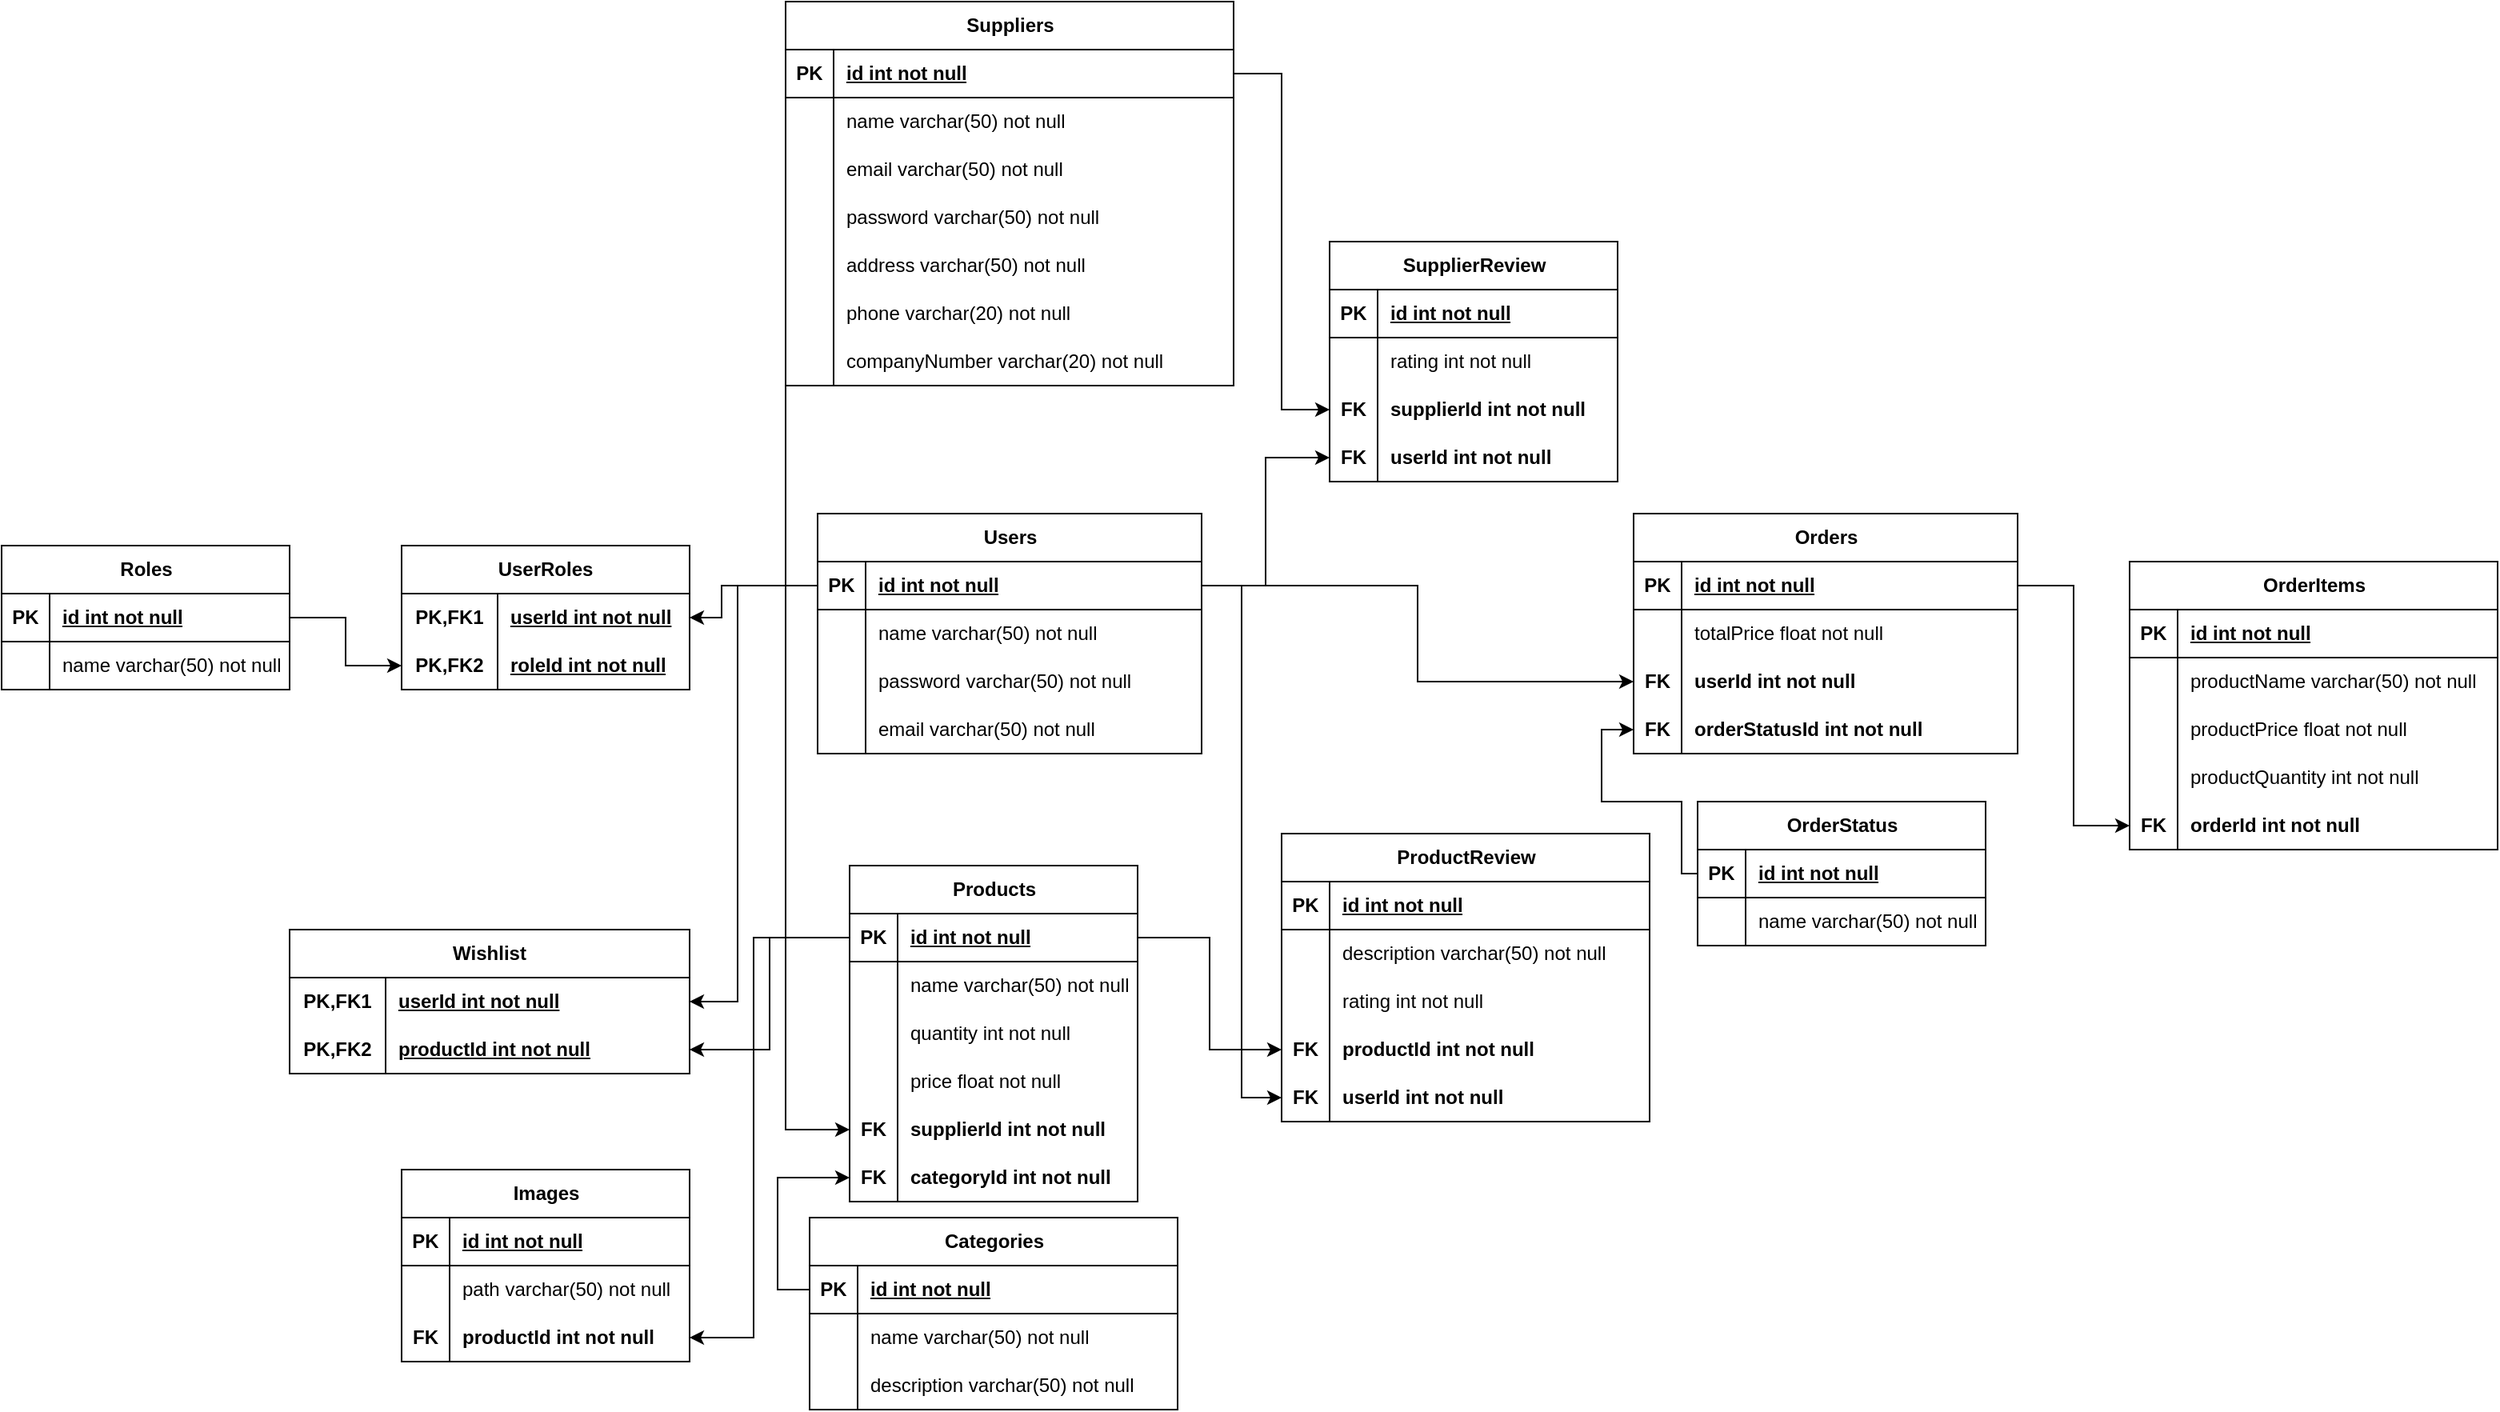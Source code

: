 <mxfile version="26.2.14">
  <diagram id="R2lEEEUBdFMjLlhIrx00" name="Page-1">
    <mxGraphModel dx="1737" dy="958" grid="1" gridSize="10" guides="1" tooltips="1" connect="1" arrows="1" fold="1" page="1" pageScale="1" pageWidth="1700" pageHeight="1100" math="0" shadow="0" extFonts="Permanent Marker^https://fonts.googleapis.com/css?family=Permanent+Marker">
      <root>
        <mxCell id="0" />
        <mxCell id="1" parent="0" />
        <mxCell id="O-NjMiKZz9ILYkgHkJhu-12" value="Users" style="shape=table;startSize=30;container=1;collapsible=1;childLayout=tableLayout;fixedRows=1;rowLines=0;fontStyle=1;align=center;resizeLast=1;html=1;" vertex="1" parent="1">
          <mxGeometry x="570" y="450" width="240" height="150" as="geometry">
            <mxRectangle x="370" y="150" width="70" height="30" as="alternateBounds" />
          </mxGeometry>
        </mxCell>
        <mxCell id="O-NjMiKZz9ILYkgHkJhu-13" value="" style="shape=tableRow;horizontal=0;startSize=0;swimlaneHead=0;swimlaneBody=0;fillColor=none;collapsible=0;dropTarget=0;points=[[0,0.5],[1,0.5]];portConstraint=eastwest;top=0;left=0;right=0;bottom=1;" vertex="1" parent="O-NjMiKZz9ILYkgHkJhu-12">
          <mxGeometry y="30" width="240" height="30" as="geometry" />
        </mxCell>
        <mxCell id="O-NjMiKZz9ILYkgHkJhu-14" value="PK" style="shape=partialRectangle;connectable=0;fillColor=none;top=0;left=0;bottom=0;right=0;fontStyle=1;overflow=hidden;whiteSpace=wrap;html=1;" vertex="1" parent="O-NjMiKZz9ILYkgHkJhu-13">
          <mxGeometry width="30" height="30" as="geometry">
            <mxRectangle width="30" height="30" as="alternateBounds" />
          </mxGeometry>
        </mxCell>
        <mxCell id="O-NjMiKZz9ILYkgHkJhu-15" value="id int not null" style="shape=partialRectangle;connectable=0;fillColor=none;top=0;left=0;bottom=0;right=0;align=left;spacingLeft=6;fontStyle=5;overflow=hidden;whiteSpace=wrap;html=1;" vertex="1" parent="O-NjMiKZz9ILYkgHkJhu-13">
          <mxGeometry x="30" width="210" height="30" as="geometry">
            <mxRectangle width="210" height="30" as="alternateBounds" />
          </mxGeometry>
        </mxCell>
        <mxCell id="O-NjMiKZz9ILYkgHkJhu-16" value="" style="shape=tableRow;horizontal=0;startSize=0;swimlaneHead=0;swimlaneBody=0;fillColor=none;collapsible=0;dropTarget=0;points=[[0,0.5],[1,0.5]];portConstraint=eastwest;top=0;left=0;right=0;bottom=0;" vertex="1" parent="O-NjMiKZz9ILYkgHkJhu-12">
          <mxGeometry y="60" width="240" height="30" as="geometry" />
        </mxCell>
        <mxCell id="O-NjMiKZz9ILYkgHkJhu-17" value="" style="shape=partialRectangle;connectable=0;fillColor=none;top=0;left=0;bottom=0;right=0;editable=1;overflow=hidden;whiteSpace=wrap;html=1;" vertex="1" parent="O-NjMiKZz9ILYkgHkJhu-16">
          <mxGeometry width="30" height="30" as="geometry">
            <mxRectangle width="30" height="30" as="alternateBounds" />
          </mxGeometry>
        </mxCell>
        <mxCell id="O-NjMiKZz9ILYkgHkJhu-18" value="name varchar(50) not null" style="shape=partialRectangle;connectable=0;fillColor=none;top=0;left=0;bottom=0;right=0;align=left;spacingLeft=6;overflow=hidden;whiteSpace=wrap;html=1;" vertex="1" parent="O-NjMiKZz9ILYkgHkJhu-16">
          <mxGeometry x="30" width="210" height="30" as="geometry">
            <mxRectangle width="210" height="30" as="alternateBounds" />
          </mxGeometry>
        </mxCell>
        <mxCell id="O-NjMiKZz9ILYkgHkJhu-19" value="" style="shape=tableRow;horizontal=0;startSize=0;swimlaneHead=0;swimlaneBody=0;fillColor=none;collapsible=0;dropTarget=0;points=[[0,0.5],[1,0.5]];portConstraint=eastwest;top=0;left=0;right=0;bottom=0;" vertex="1" parent="O-NjMiKZz9ILYkgHkJhu-12">
          <mxGeometry y="90" width="240" height="30" as="geometry" />
        </mxCell>
        <mxCell id="O-NjMiKZz9ILYkgHkJhu-20" value="" style="shape=partialRectangle;connectable=0;fillColor=none;top=0;left=0;bottom=0;right=0;editable=1;overflow=hidden;whiteSpace=wrap;html=1;" vertex="1" parent="O-NjMiKZz9ILYkgHkJhu-19">
          <mxGeometry width="30" height="30" as="geometry">
            <mxRectangle width="30" height="30" as="alternateBounds" />
          </mxGeometry>
        </mxCell>
        <mxCell id="O-NjMiKZz9ILYkgHkJhu-21" value="password varchar(50) not null" style="shape=partialRectangle;connectable=0;fillColor=none;top=0;left=0;bottom=0;right=0;align=left;spacingLeft=6;overflow=hidden;whiteSpace=wrap;html=1;" vertex="1" parent="O-NjMiKZz9ILYkgHkJhu-19">
          <mxGeometry x="30" width="210" height="30" as="geometry">
            <mxRectangle width="210" height="30" as="alternateBounds" />
          </mxGeometry>
        </mxCell>
        <mxCell id="O-NjMiKZz9ILYkgHkJhu-22" value="" style="shape=tableRow;horizontal=0;startSize=0;swimlaneHead=0;swimlaneBody=0;fillColor=none;collapsible=0;dropTarget=0;points=[[0,0.5],[1,0.5]];portConstraint=eastwest;top=0;left=0;right=0;bottom=0;" vertex="1" parent="O-NjMiKZz9ILYkgHkJhu-12">
          <mxGeometry y="120" width="240" height="30" as="geometry" />
        </mxCell>
        <mxCell id="O-NjMiKZz9ILYkgHkJhu-23" value="" style="shape=partialRectangle;connectable=0;fillColor=none;top=0;left=0;bottom=0;right=0;editable=1;overflow=hidden;whiteSpace=wrap;html=1;" vertex="1" parent="O-NjMiKZz9ILYkgHkJhu-22">
          <mxGeometry width="30" height="30" as="geometry">
            <mxRectangle width="30" height="30" as="alternateBounds" />
          </mxGeometry>
        </mxCell>
        <mxCell id="O-NjMiKZz9ILYkgHkJhu-24" value="email varchar(50) not null" style="shape=partialRectangle;connectable=0;fillColor=none;top=0;left=0;bottom=0;right=0;align=left;spacingLeft=6;overflow=hidden;whiteSpace=wrap;html=1;" vertex="1" parent="O-NjMiKZz9ILYkgHkJhu-22">
          <mxGeometry x="30" width="210" height="30" as="geometry">
            <mxRectangle width="210" height="30" as="alternateBounds" />
          </mxGeometry>
        </mxCell>
        <mxCell id="O-NjMiKZz9ILYkgHkJhu-28" value="Roles" style="shape=table;startSize=30;container=1;collapsible=1;childLayout=tableLayout;fixedRows=1;rowLines=0;fontStyle=1;align=center;resizeLast=1;html=1;" vertex="1" parent="1">
          <mxGeometry x="60" y="470" width="180" height="90" as="geometry" />
        </mxCell>
        <mxCell id="O-NjMiKZz9ILYkgHkJhu-29" value="" style="shape=tableRow;horizontal=0;startSize=0;swimlaneHead=0;swimlaneBody=0;fillColor=none;collapsible=0;dropTarget=0;points=[[0,0.5],[1,0.5]];portConstraint=eastwest;top=0;left=0;right=0;bottom=1;" vertex="1" parent="O-NjMiKZz9ILYkgHkJhu-28">
          <mxGeometry y="30" width="180" height="30" as="geometry" />
        </mxCell>
        <mxCell id="O-NjMiKZz9ILYkgHkJhu-30" value="PK" style="shape=partialRectangle;connectable=0;fillColor=none;top=0;left=0;bottom=0;right=0;fontStyle=1;overflow=hidden;whiteSpace=wrap;html=1;" vertex="1" parent="O-NjMiKZz9ILYkgHkJhu-29">
          <mxGeometry width="30" height="30" as="geometry">
            <mxRectangle width="30" height="30" as="alternateBounds" />
          </mxGeometry>
        </mxCell>
        <mxCell id="O-NjMiKZz9ILYkgHkJhu-31" value="id int not null" style="shape=partialRectangle;connectable=0;fillColor=none;top=0;left=0;bottom=0;right=0;align=left;spacingLeft=6;fontStyle=5;overflow=hidden;whiteSpace=wrap;html=1;" vertex="1" parent="O-NjMiKZz9ILYkgHkJhu-29">
          <mxGeometry x="30" width="150" height="30" as="geometry">
            <mxRectangle width="150" height="30" as="alternateBounds" />
          </mxGeometry>
        </mxCell>
        <mxCell id="O-NjMiKZz9ILYkgHkJhu-32" value="" style="shape=tableRow;horizontal=0;startSize=0;swimlaneHead=0;swimlaneBody=0;fillColor=none;collapsible=0;dropTarget=0;points=[[0,0.5],[1,0.5]];portConstraint=eastwest;top=0;left=0;right=0;bottom=0;" vertex="1" parent="O-NjMiKZz9ILYkgHkJhu-28">
          <mxGeometry y="60" width="180" height="30" as="geometry" />
        </mxCell>
        <mxCell id="O-NjMiKZz9ILYkgHkJhu-33" value="" style="shape=partialRectangle;connectable=0;fillColor=none;top=0;left=0;bottom=0;right=0;editable=1;overflow=hidden;whiteSpace=wrap;html=1;" vertex="1" parent="O-NjMiKZz9ILYkgHkJhu-32">
          <mxGeometry width="30" height="30" as="geometry">
            <mxRectangle width="30" height="30" as="alternateBounds" />
          </mxGeometry>
        </mxCell>
        <mxCell id="O-NjMiKZz9ILYkgHkJhu-34" value="name varchar(50) not null" style="shape=partialRectangle;connectable=0;fillColor=none;top=0;left=0;bottom=0;right=0;align=left;spacingLeft=6;overflow=hidden;whiteSpace=wrap;html=1;" vertex="1" parent="O-NjMiKZz9ILYkgHkJhu-32">
          <mxGeometry x="30" width="150" height="30" as="geometry">
            <mxRectangle width="150" height="30" as="alternateBounds" />
          </mxGeometry>
        </mxCell>
        <mxCell id="O-NjMiKZz9ILYkgHkJhu-47" value="UserRoles" style="shape=table;startSize=30;container=1;collapsible=1;childLayout=tableLayout;fixedRows=1;rowLines=0;fontStyle=1;align=center;resizeLast=1;html=1;whiteSpace=wrap;" vertex="1" parent="1">
          <mxGeometry x="310" y="470" width="180" height="90" as="geometry" />
        </mxCell>
        <mxCell id="O-NjMiKZz9ILYkgHkJhu-48" value="" style="shape=tableRow;horizontal=0;startSize=0;swimlaneHead=0;swimlaneBody=0;fillColor=none;collapsible=0;dropTarget=0;points=[[0,0.5],[1,0.5]];portConstraint=eastwest;top=0;left=0;right=0;bottom=0;html=1;" vertex="1" parent="O-NjMiKZz9ILYkgHkJhu-47">
          <mxGeometry y="30" width="180" height="30" as="geometry" />
        </mxCell>
        <mxCell id="O-NjMiKZz9ILYkgHkJhu-49" value="PK,FK1" style="shape=partialRectangle;connectable=0;fillColor=none;top=0;left=0;bottom=0;right=0;fontStyle=1;overflow=hidden;html=1;whiteSpace=wrap;" vertex="1" parent="O-NjMiKZz9ILYkgHkJhu-48">
          <mxGeometry width="60" height="30" as="geometry">
            <mxRectangle width="60" height="30" as="alternateBounds" />
          </mxGeometry>
        </mxCell>
        <mxCell id="O-NjMiKZz9ILYkgHkJhu-50" value="userId int not null" style="shape=partialRectangle;connectable=0;fillColor=none;top=0;left=0;bottom=0;right=0;align=left;spacingLeft=6;fontStyle=5;overflow=hidden;html=1;whiteSpace=wrap;" vertex="1" parent="O-NjMiKZz9ILYkgHkJhu-48">
          <mxGeometry x="60" width="120" height="30" as="geometry">
            <mxRectangle width="120" height="30" as="alternateBounds" />
          </mxGeometry>
        </mxCell>
        <mxCell id="O-NjMiKZz9ILYkgHkJhu-51" value="" style="shape=tableRow;horizontal=0;startSize=0;swimlaneHead=0;swimlaneBody=0;fillColor=none;collapsible=0;dropTarget=0;points=[[0,0.5],[1,0.5]];portConstraint=eastwest;top=0;left=0;right=0;bottom=1;html=1;" vertex="1" parent="O-NjMiKZz9ILYkgHkJhu-47">
          <mxGeometry y="60" width="180" height="30" as="geometry" />
        </mxCell>
        <mxCell id="O-NjMiKZz9ILYkgHkJhu-52" value="PK,FK2" style="shape=partialRectangle;connectable=0;fillColor=none;top=0;left=0;bottom=0;right=0;fontStyle=1;overflow=hidden;html=1;whiteSpace=wrap;" vertex="1" parent="O-NjMiKZz9ILYkgHkJhu-51">
          <mxGeometry width="60" height="30" as="geometry">
            <mxRectangle width="60" height="30" as="alternateBounds" />
          </mxGeometry>
        </mxCell>
        <mxCell id="O-NjMiKZz9ILYkgHkJhu-53" value="roleId int not null" style="shape=partialRectangle;connectable=0;fillColor=none;top=0;left=0;bottom=0;right=0;align=left;spacingLeft=6;fontStyle=5;overflow=hidden;html=1;whiteSpace=wrap;" vertex="1" parent="O-NjMiKZz9ILYkgHkJhu-51">
          <mxGeometry x="60" width="120" height="30" as="geometry">
            <mxRectangle width="120" height="30" as="alternateBounds" />
          </mxGeometry>
        </mxCell>
        <mxCell id="O-NjMiKZz9ILYkgHkJhu-62" value="Suppliers" style="shape=table;startSize=30;container=1;collapsible=1;childLayout=tableLayout;fixedRows=1;rowLines=0;fontStyle=1;align=center;resizeLast=1;html=1;" vertex="1" parent="1">
          <mxGeometry x="550" y="130" width="280" height="240" as="geometry" />
        </mxCell>
        <mxCell id="O-NjMiKZz9ILYkgHkJhu-63" value="" style="shape=tableRow;horizontal=0;startSize=0;swimlaneHead=0;swimlaneBody=0;fillColor=none;collapsible=0;dropTarget=0;points=[[0,0.5],[1,0.5]];portConstraint=eastwest;top=0;left=0;right=0;bottom=1;" vertex="1" parent="O-NjMiKZz9ILYkgHkJhu-62">
          <mxGeometry y="30" width="280" height="30" as="geometry" />
        </mxCell>
        <mxCell id="O-NjMiKZz9ILYkgHkJhu-64" value="PK" style="shape=partialRectangle;connectable=0;fillColor=none;top=0;left=0;bottom=0;right=0;fontStyle=1;overflow=hidden;whiteSpace=wrap;html=1;" vertex="1" parent="O-NjMiKZz9ILYkgHkJhu-63">
          <mxGeometry width="30" height="30" as="geometry">
            <mxRectangle width="30" height="30" as="alternateBounds" />
          </mxGeometry>
        </mxCell>
        <mxCell id="O-NjMiKZz9ILYkgHkJhu-65" value="id int not null" style="shape=partialRectangle;connectable=0;fillColor=none;top=0;left=0;bottom=0;right=0;align=left;spacingLeft=6;fontStyle=5;overflow=hidden;whiteSpace=wrap;html=1;" vertex="1" parent="O-NjMiKZz9ILYkgHkJhu-63">
          <mxGeometry x="30" width="250" height="30" as="geometry">
            <mxRectangle width="250" height="30" as="alternateBounds" />
          </mxGeometry>
        </mxCell>
        <mxCell id="O-NjMiKZz9ILYkgHkJhu-66" value="" style="shape=tableRow;horizontal=0;startSize=0;swimlaneHead=0;swimlaneBody=0;fillColor=none;collapsible=0;dropTarget=0;points=[[0,0.5],[1,0.5]];portConstraint=eastwest;top=0;left=0;right=0;bottom=0;" vertex="1" parent="O-NjMiKZz9ILYkgHkJhu-62">
          <mxGeometry y="60" width="280" height="30" as="geometry" />
        </mxCell>
        <mxCell id="O-NjMiKZz9ILYkgHkJhu-67" value="" style="shape=partialRectangle;connectable=0;fillColor=none;top=0;left=0;bottom=0;right=0;editable=1;overflow=hidden;whiteSpace=wrap;html=1;" vertex="1" parent="O-NjMiKZz9ILYkgHkJhu-66">
          <mxGeometry width="30" height="30" as="geometry">
            <mxRectangle width="30" height="30" as="alternateBounds" />
          </mxGeometry>
        </mxCell>
        <mxCell id="O-NjMiKZz9ILYkgHkJhu-68" value="name varchar(50) not null" style="shape=partialRectangle;connectable=0;fillColor=none;top=0;left=0;bottom=0;right=0;align=left;spacingLeft=6;overflow=hidden;whiteSpace=wrap;html=1;" vertex="1" parent="O-NjMiKZz9ILYkgHkJhu-66">
          <mxGeometry x="30" width="250" height="30" as="geometry">
            <mxRectangle width="250" height="30" as="alternateBounds" />
          </mxGeometry>
        </mxCell>
        <mxCell id="O-NjMiKZz9ILYkgHkJhu-69" value="" style="shape=tableRow;horizontal=0;startSize=0;swimlaneHead=0;swimlaneBody=0;fillColor=none;collapsible=0;dropTarget=0;points=[[0,0.5],[1,0.5]];portConstraint=eastwest;top=0;left=0;right=0;bottom=0;" vertex="1" parent="O-NjMiKZz9ILYkgHkJhu-62">
          <mxGeometry y="90" width="280" height="30" as="geometry" />
        </mxCell>
        <mxCell id="O-NjMiKZz9ILYkgHkJhu-70" value="" style="shape=partialRectangle;connectable=0;fillColor=none;top=0;left=0;bottom=0;right=0;editable=1;overflow=hidden;whiteSpace=wrap;html=1;" vertex="1" parent="O-NjMiKZz9ILYkgHkJhu-69">
          <mxGeometry width="30" height="30" as="geometry">
            <mxRectangle width="30" height="30" as="alternateBounds" />
          </mxGeometry>
        </mxCell>
        <mxCell id="O-NjMiKZz9ILYkgHkJhu-71" value="email varchar(50) not null" style="shape=partialRectangle;connectable=0;fillColor=none;top=0;left=0;bottom=0;right=0;align=left;spacingLeft=6;overflow=hidden;whiteSpace=wrap;html=1;" vertex="1" parent="O-NjMiKZz9ILYkgHkJhu-69">
          <mxGeometry x="30" width="250" height="30" as="geometry">
            <mxRectangle width="250" height="30" as="alternateBounds" />
          </mxGeometry>
        </mxCell>
        <mxCell id="O-NjMiKZz9ILYkgHkJhu-72" value="" style="shape=tableRow;horizontal=0;startSize=0;swimlaneHead=0;swimlaneBody=0;fillColor=none;collapsible=0;dropTarget=0;points=[[0,0.5],[1,0.5]];portConstraint=eastwest;top=0;left=0;right=0;bottom=0;" vertex="1" parent="O-NjMiKZz9ILYkgHkJhu-62">
          <mxGeometry y="120" width="280" height="30" as="geometry" />
        </mxCell>
        <mxCell id="O-NjMiKZz9ILYkgHkJhu-73" value="" style="shape=partialRectangle;connectable=0;fillColor=none;top=0;left=0;bottom=0;right=0;editable=1;overflow=hidden;whiteSpace=wrap;html=1;" vertex="1" parent="O-NjMiKZz9ILYkgHkJhu-72">
          <mxGeometry width="30" height="30" as="geometry">
            <mxRectangle width="30" height="30" as="alternateBounds" />
          </mxGeometry>
        </mxCell>
        <mxCell id="O-NjMiKZz9ILYkgHkJhu-74" value="password varchar(50) not null" style="shape=partialRectangle;connectable=0;fillColor=none;top=0;left=0;bottom=0;right=0;align=left;spacingLeft=6;overflow=hidden;whiteSpace=wrap;html=1;" vertex="1" parent="O-NjMiKZz9ILYkgHkJhu-72">
          <mxGeometry x="30" width="250" height="30" as="geometry">
            <mxRectangle width="250" height="30" as="alternateBounds" />
          </mxGeometry>
        </mxCell>
        <mxCell id="O-NjMiKZz9ILYkgHkJhu-78" value="" style="shape=tableRow;horizontal=0;startSize=0;swimlaneHead=0;swimlaneBody=0;fillColor=none;collapsible=0;dropTarget=0;points=[[0,0.5],[1,0.5]];portConstraint=eastwest;top=0;left=0;right=0;bottom=0;" vertex="1" parent="O-NjMiKZz9ILYkgHkJhu-62">
          <mxGeometry y="150" width="280" height="30" as="geometry" />
        </mxCell>
        <mxCell id="O-NjMiKZz9ILYkgHkJhu-79" value="" style="shape=partialRectangle;connectable=0;fillColor=none;top=0;left=0;bottom=0;right=0;editable=1;overflow=hidden;whiteSpace=wrap;html=1;" vertex="1" parent="O-NjMiKZz9ILYkgHkJhu-78">
          <mxGeometry width="30" height="30" as="geometry">
            <mxRectangle width="30" height="30" as="alternateBounds" />
          </mxGeometry>
        </mxCell>
        <mxCell id="O-NjMiKZz9ILYkgHkJhu-80" value="address varchar(50) not null" style="shape=partialRectangle;connectable=0;fillColor=none;top=0;left=0;bottom=0;right=0;align=left;spacingLeft=6;overflow=hidden;whiteSpace=wrap;html=1;" vertex="1" parent="O-NjMiKZz9ILYkgHkJhu-78">
          <mxGeometry x="30" width="250" height="30" as="geometry">
            <mxRectangle width="250" height="30" as="alternateBounds" />
          </mxGeometry>
        </mxCell>
        <mxCell id="O-NjMiKZz9ILYkgHkJhu-81" value="" style="shape=tableRow;horizontal=0;startSize=0;swimlaneHead=0;swimlaneBody=0;fillColor=none;collapsible=0;dropTarget=0;points=[[0,0.5],[1,0.5]];portConstraint=eastwest;top=0;left=0;right=0;bottom=0;" vertex="1" parent="O-NjMiKZz9ILYkgHkJhu-62">
          <mxGeometry y="180" width="280" height="30" as="geometry" />
        </mxCell>
        <mxCell id="O-NjMiKZz9ILYkgHkJhu-82" value="" style="shape=partialRectangle;connectable=0;fillColor=none;top=0;left=0;bottom=0;right=0;editable=1;overflow=hidden;whiteSpace=wrap;html=1;" vertex="1" parent="O-NjMiKZz9ILYkgHkJhu-81">
          <mxGeometry width="30" height="30" as="geometry">
            <mxRectangle width="30" height="30" as="alternateBounds" />
          </mxGeometry>
        </mxCell>
        <mxCell id="O-NjMiKZz9ILYkgHkJhu-83" value="phone varchar(20) not null" style="shape=partialRectangle;connectable=0;fillColor=none;top=0;left=0;bottom=0;right=0;align=left;spacingLeft=6;overflow=hidden;whiteSpace=wrap;html=1;" vertex="1" parent="O-NjMiKZz9ILYkgHkJhu-81">
          <mxGeometry x="30" width="250" height="30" as="geometry">
            <mxRectangle width="250" height="30" as="alternateBounds" />
          </mxGeometry>
        </mxCell>
        <mxCell id="O-NjMiKZz9ILYkgHkJhu-84" value="" style="shape=tableRow;horizontal=0;startSize=0;swimlaneHead=0;swimlaneBody=0;fillColor=none;collapsible=0;dropTarget=0;points=[[0,0.5],[1,0.5]];portConstraint=eastwest;top=0;left=0;right=0;bottom=0;" vertex="1" parent="O-NjMiKZz9ILYkgHkJhu-62">
          <mxGeometry y="210" width="280" height="30" as="geometry" />
        </mxCell>
        <mxCell id="O-NjMiKZz9ILYkgHkJhu-85" value="" style="shape=partialRectangle;connectable=0;fillColor=none;top=0;left=0;bottom=0;right=0;editable=1;overflow=hidden;whiteSpace=wrap;html=1;" vertex="1" parent="O-NjMiKZz9ILYkgHkJhu-84">
          <mxGeometry width="30" height="30" as="geometry">
            <mxRectangle width="30" height="30" as="alternateBounds" />
          </mxGeometry>
        </mxCell>
        <mxCell id="O-NjMiKZz9ILYkgHkJhu-86" value="companyNumber varchar(20) not null" style="shape=partialRectangle;connectable=0;fillColor=none;top=0;left=0;bottom=0;right=0;align=left;spacingLeft=6;overflow=hidden;whiteSpace=wrap;html=1;" vertex="1" parent="O-NjMiKZz9ILYkgHkJhu-84">
          <mxGeometry x="30" width="250" height="30" as="geometry">
            <mxRectangle width="250" height="30" as="alternateBounds" />
          </mxGeometry>
        </mxCell>
        <mxCell id="O-NjMiKZz9ILYkgHkJhu-87" value="Products" style="shape=table;startSize=30;container=1;collapsible=1;childLayout=tableLayout;fixedRows=1;rowLines=0;fontStyle=1;align=center;resizeLast=1;html=1;" vertex="1" parent="1">
          <mxGeometry x="590" y="670" width="180" height="210" as="geometry" />
        </mxCell>
        <mxCell id="O-NjMiKZz9ILYkgHkJhu-88" value="" style="shape=tableRow;horizontal=0;startSize=0;swimlaneHead=0;swimlaneBody=0;fillColor=none;collapsible=0;dropTarget=0;points=[[0,0.5],[1,0.5]];portConstraint=eastwest;top=0;left=0;right=0;bottom=1;" vertex="1" parent="O-NjMiKZz9ILYkgHkJhu-87">
          <mxGeometry y="30" width="180" height="30" as="geometry" />
        </mxCell>
        <mxCell id="O-NjMiKZz9ILYkgHkJhu-89" value="PK" style="shape=partialRectangle;connectable=0;fillColor=none;top=0;left=0;bottom=0;right=0;fontStyle=1;overflow=hidden;whiteSpace=wrap;html=1;" vertex="1" parent="O-NjMiKZz9ILYkgHkJhu-88">
          <mxGeometry width="30" height="30" as="geometry">
            <mxRectangle width="30" height="30" as="alternateBounds" />
          </mxGeometry>
        </mxCell>
        <mxCell id="O-NjMiKZz9ILYkgHkJhu-90" value="id int not null" style="shape=partialRectangle;connectable=0;fillColor=none;top=0;left=0;bottom=0;right=0;align=left;spacingLeft=6;fontStyle=5;overflow=hidden;whiteSpace=wrap;html=1;" vertex="1" parent="O-NjMiKZz9ILYkgHkJhu-88">
          <mxGeometry x="30" width="150" height="30" as="geometry">
            <mxRectangle width="150" height="30" as="alternateBounds" />
          </mxGeometry>
        </mxCell>
        <mxCell id="O-NjMiKZz9ILYkgHkJhu-91" value="" style="shape=tableRow;horizontal=0;startSize=0;swimlaneHead=0;swimlaneBody=0;fillColor=none;collapsible=0;dropTarget=0;points=[[0,0.5],[1,0.5]];portConstraint=eastwest;top=0;left=0;right=0;bottom=0;" vertex="1" parent="O-NjMiKZz9ILYkgHkJhu-87">
          <mxGeometry y="60" width="180" height="30" as="geometry" />
        </mxCell>
        <mxCell id="O-NjMiKZz9ILYkgHkJhu-92" value="" style="shape=partialRectangle;connectable=0;fillColor=none;top=0;left=0;bottom=0;right=0;editable=1;overflow=hidden;whiteSpace=wrap;html=1;" vertex="1" parent="O-NjMiKZz9ILYkgHkJhu-91">
          <mxGeometry width="30" height="30" as="geometry">
            <mxRectangle width="30" height="30" as="alternateBounds" />
          </mxGeometry>
        </mxCell>
        <mxCell id="O-NjMiKZz9ILYkgHkJhu-93" value="name varchar(50) not null" style="shape=partialRectangle;connectable=0;fillColor=none;top=0;left=0;bottom=0;right=0;align=left;spacingLeft=6;overflow=hidden;whiteSpace=wrap;html=1;" vertex="1" parent="O-NjMiKZz9ILYkgHkJhu-91">
          <mxGeometry x="30" width="150" height="30" as="geometry">
            <mxRectangle width="150" height="30" as="alternateBounds" />
          </mxGeometry>
        </mxCell>
        <mxCell id="O-NjMiKZz9ILYkgHkJhu-94" value="" style="shape=tableRow;horizontal=0;startSize=0;swimlaneHead=0;swimlaneBody=0;fillColor=none;collapsible=0;dropTarget=0;points=[[0,0.5],[1,0.5]];portConstraint=eastwest;top=0;left=0;right=0;bottom=0;" vertex="1" parent="O-NjMiKZz9ILYkgHkJhu-87">
          <mxGeometry y="90" width="180" height="30" as="geometry" />
        </mxCell>
        <mxCell id="O-NjMiKZz9ILYkgHkJhu-95" value="" style="shape=partialRectangle;connectable=0;fillColor=none;top=0;left=0;bottom=0;right=0;editable=1;overflow=hidden;whiteSpace=wrap;html=1;" vertex="1" parent="O-NjMiKZz9ILYkgHkJhu-94">
          <mxGeometry width="30" height="30" as="geometry">
            <mxRectangle width="30" height="30" as="alternateBounds" />
          </mxGeometry>
        </mxCell>
        <mxCell id="O-NjMiKZz9ILYkgHkJhu-96" value="quantity int not null" style="shape=partialRectangle;connectable=0;fillColor=none;top=0;left=0;bottom=0;right=0;align=left;spacingLeft=6;overflow=hidden;whiteSpace=wrap;html=1;" vertex="1" parent="O-NjMiKZz9ILYkgHkJhu-94">
          <mxGeometry x="30" width="150" height="30" as="geometry">
            <mxRectangle width="150" height="30" as="alternateBounds" />
          </mxGeometry>
        </mxCell>
        <mxCell id="O-NjMiKZz9ILYkgHkJhu-97" value="" style="shape=tableRow;horizontal=0;startSize=0;swimlaneHead=0;swimlaneBody=0;fillColor=none;collapsible=0;dropTarget=0;points=[[0,0.5],[1,0.5]];portConstraint=eastwest;top=0;left=0;right=0;bottom=0;" vertex="1" parent="O-NjMiKZz9ILYkgHkJhu-87">
          <mxGeometry y="120" width="180" height="30" as="geometry" />
        </mxCell>
        <mxCell id="O-NjMiKZz9ILYkgHkJhu-98" value="" style="shape=partialRectangle;connectable=0;fillColor=none;top=0;left=0;bottom=0;right=0;editable=1;overflow=hidden;whiteSpace=wrap;html=1;" vertex="1" parent="O-NjMiKZz9ILYkgHkJhu-97">
          <mxGeometry width="30" height="30" as="geometry">
            <mxRectangle width="30" height="30" as="alternateBounds" />
          </mxGeometry>
        </mxCell>
        <mxCell id="O-NjMiKZz9ILYkgHkJhu-99" value="price float not null" style="shape=partialRectangle;connectable=0;fillColor=none;top=0;left=0;bottom=0;right=0;align=left;spacingLeft=6;overflow=hidden;whiteSpace=wrap;html=1;" vertex="1" parent="O-NjMiKZz9ILYkgHkJhu-97">
          <mxGeometry x="30" width="150" height="30" as="geometry">
            <mxRectangle width="150" height="30" as="alternateBounds" />
          </mxGeometry>
        </mxCell>
        <mxCell id="O-NjMiKZz9ILYkgHkJhu-100" value="" style="shape=tableRow;horizontal=0;startSize=0;swimlaneHead=0;swimlaneBody=0;fillColor=none;collapsible=0;dropTarget=0;points=[[0,0.5],[1,0.5]];portConstraint=eastwest;top=0;left=0;right=0;bottom=0;" vertex="1" parent="O-NjMiKZz9ILYkgHkJhu-87">
          <mxGeometry y="150" width="180" height="30" as="geometry" />
        </mxCell>
        <mxCell id="O-NjMiKZz9ILYkgHkJhu-101" value="&lt;b&gt;FK&lt;/b&gt;" style="shape=partialRectangle;connectable=0;fillColor=none;top=0;left=0;bottom=0;right=0;editable=1;overflow=hidden;whiteSpace=wrap;html=1;" vertex="1" parent="O-NjMiKZz9ILYkgHkJhu-100">
          <mxGeometry width="30" height="30" as="geometry">
            <mxRectangle width="30" height="30" as="alternateBounds" />
          </mxGeometry>
        </mxCell>
        <mxCell id="O-NjMiKZz9ILYkgHkJhu-102" value="&lt;b&gt;supplierId int not null&lt;/b&gt;" style="shape=partialRectangle;connectable=0;fillColor=none;top=0;left=0;bottom=0;right=0;align=left;spacingLeft=6;overflow=hidden;whiteSpace=wrap;html=1;" vertex="1" parent="O-NjMiKZz9ILYkgHkJhu-100">
          <mxGeometry x="30" width="150" height="30" as="geometry">
            <mxRectangle width="150" height="30" as="alternateBounds" />
          </mxGeometry>
        </mxCell>
        <mxCell id="O-NjMiKZz9ILYkgHkJhu-103" value="" style="shape=tableRow;horizontal=0;startSize=0;swimlaneHead=0;swimlaneBody=0;fillColor=none;collapsible=0;dropTarget=0;points=[[0,0.5],[1,0.5]];portConstraint=eastwest;top=0;left=0;right=0;bottom=0;" vertex="1" parent="O-NjMiKZz9ILYkgHkJhu-87">
          <mxGeometry y="180" width="180" height="30" as="geometry" />
        </mxCell>
        <mxCell id="O-NjMiKZz9ILYkgHkJhu-104" value="&lt;b&gt;FK&lt;/b&gt;" style="shape=partialRectangle;connectable=0;fillColor=none;top=0;left=0;bottom=0;right=0;editable=1;overflow=hidden;whiteSpace=wrap;html=1;" vertex="1" parent="O-NjMiKZz9ILYkgHkJhu-103">
          <mxGeometry width="30" height="30" as="geometry">
            <mxRectangle width="30" height="30" as="alternateBounds" />
          </mxGeometry>
        </mxCell>
        <mxCell id="O-NjMiKZz9ILYkgHkJhu-105" value="&lt;b&gt;categoryId int not null&lt;/b&gt;" style="shape=partialRectangle;connectable=0;fillColor=none;top=0;left=0;bottom=0;right=0;align=left;spacingLeft=6;overflow=hidden;whiteSpace=wrap;html=1;" vertex="1" parent="O-NjMiKZz9ILYkgHkJhu-103">
          <mxGeometry x="30" width="150" height="30" as="geometry">
            <mxRectangle width="150" height="30" as="alternateBounds" />
          </mxGeometry>
        </mxCell>
        <mxCell id="O-NjMiKZz9ILYkgHkJhu-107" value="Categories" style="shape=table;startSize=30;container=1;collapsible=1;childLayout=tableLayout;fixedRows=1;rowLines=0;fontStyle=1;align=center;resizeLast=1;html=1;" vertex="1" parent="1">
          <mxGeometry x="565" y="890" width="230" height="120" as="geometry" />
        </mxCell>
        <mxCell id="O-NjMiKZz9ILYkgHkJhu-108" value="" style="shape=tableRow;horizontal=0;startSize=0;swimlaneHead=0;swimlaneBody=0;fillColor=none;collapsible=0;dropTarget=0;points=[[0,0.5],[1,0.5]];portConstraint=eastwest;top=0;left=0;right=0;bottom=1;" vertex="1" parent="O-NjMiKZz9ILYkgHkJhu-107">
          <mxGeometry y="30" width="230" height="30" as="geometry" />
        </mxCell>
        <mxCell id="O-NjMiKZz9ILYkgHkJhu-109" value="PK" style="shape=partialRectangle;connectable=0;fillColor=none;top=0;left=0;bottom=0;right=0;fontStyle=1;overflow=hidden;whiteSpace=wrap;html=1;" vertex="1" parent="O-NjMiKZz9ILYkgHkJhu-108">
          <mxGeometry width="30" height="30" as="geometry">
            <mxRectangle width="30" height="30" as="alternateBounds" />
          </mxGeometry>
        </mxCell>
        <mxCell id="O-NjMiKZz9ILYkgHkJhu-110" value="id int not null" style="shape=partialRectangle;connectable=0;fillColor=none;top=0;left=0;bottom=0;right=0;align=left;spacingLeft=6;fontStyle=5;overflow=hidden;whiteSpace=wrap;html=1;" vertex="1" parent="O-NjMiKZz9ILYkgHkJhu-108">
          <mxGeometry x="30" width="200" height="30" as="geometry">
            <mxRectangle width="200" height="30" as="alternateBounds" />
          </mxGeometry>
        </mxCell>
        <mxCell id="O-NjMiKZz9ILYkgHkJhu-111" value="" style="shape=tableRow;horizontal=0;startSize=0;swimlaneHead=0;swimlaneBody=0;fillColor=none;collapsible=0;dropTarget=0;points=[[0,0.5],[1,0.5]];portConstraint=eastwest;top=0;left=0;right=0;bottom=0;" vertex="1" parent="O-NjMiKZz9ILYkgHkJhu-107">
          <mxGeometry y="60" width="230" height="30" as="geometry" />
        </mxCell>
        <mxCell id="O-NjMiKZz9ILYkgHkJhu-112" value="" style="shape=partialRectangle;connectable=0;fillColor=none;top=0;left=0;bottom=0;right=0;editable=1;overflow=hidden;whiteSpace=wrap;html=1;" vertex="1" parent="O-NjMiKZz9ILYkgHkJhu-111">
          <mxGeometry width="30" height="30" as="geometry">
            <mxRectangle width="30" height="30" as="alternateBounds" />
          </mxGeometry>
        </mxCell>
        <mxCell id="O-NjMiKZz9ILYkgHkJhu-113" value="name varchar(50) not null" style="shape=partialRectangle;connectable=0;fillColor=none;top=0;left=0;bottom=0;right=0;align=left;spacingLeft=6;overflow=hidden;whiteSpace=wrap;html=1;" vertex="1" parent="O-NjMiKZz9ILYkgHkJhu-111">
          <mxGeometry x="30" width="200" height="30" as="geometry">
            <mxRectangle width="200" height="30" as="alternateBounds" />
          </mxGeometry>
        </mxCell>
        <mxCell id="O-NjMiKZz9ILYkgHkJhu-114" value="" style="shape=tableRow;horizontal=0;startSize=0;swimlaneHead=0;swimlaneBody=0;fillColor=none;collapsible=0;dropTarget=0;points=[[0,0.5],[1,0.5]];portConstraint=eastwest;top=0;left=0;right=0;bottom=0;" vertex="1" parent="O-NjMiKZz9ILYkgHkJhu-107">
          <mxGeometry y="90" width="230" height="30" as="geometry" />
        </mxCell>
        <mxCell id="O-NjMiKZz9ILYkgHkJhu-115" value="" style="shape=partialRectangle;connectable=0;fillColor=none;top=0;left=0;bottom=0;right=0;editable=1;overflow=hidden;whiteSpace=wrap;html=1;" vertex="1" parent="O-NjMiKZz9ILYkgHkJhu-114">
          <mxGeometry width="30" height="30" as="geometry">
            <mxRectangle width="30" height="30" as="alternateBounds" />
          </mxGeometry>
        </mxCell>
        <mxCell id="O-NjMiKZz9ILYkgHkJhu-116" value="description varchar(50) not null" style="shape=partialRectangle;connectable=0;fillColor=none;top=0;left=0;bottom=0;right=0;align=left;spacingLeft=6;overflow=hidden;whiteSpace=wrap;html=1;" vertex="1" parent="O-NjMiKZz9ILYkgHkJhu-114">
          <mxGeometry x="30" width="200" height="30" as="geometry">
            <mxRectangle width="200" height="30" as="alternateBounds" />
          </mxGeometry>
        </mxCell>
        <mxCell id="O-NjMiKZz9ILYkgHkJhu-121" value="SupplierReview" style="shape=table;startSize=30;container=1;collapsible=1;childLayout=tableLayout;fixedRows=1;rowLines=0;fontStyle=1;align=center;resizeLast=1;html=1;" vertex="1" parent="1">
          <mxGeometry x="890" y="280" width="180" height="150" as="geometry" />
        </mxCell>
        <mxCell id="O-NjMiKZz9ILYkgHkJhu-122" value="" style="shape=tableRow;horizontal=0;startSize=0;swimlaneHead=0;swimlaneBody=0;fillColor=none;collapsible=0;dropTarget=0;points=[[0,0.5],[1,0.5]];portConstraint=eastwest;top=0;left=0;right=0;bottom=1;" vertex="1" parent="O-NjMiKZz9ILYkgHkJhu-121">
          <mxGeometry y="30" width="180" height="30" as="geometry" />
        </mxCell>
        <mxCell id="O-NjMiKZz9ILYkgHkJhu-123" value="PK" style="shape=partialRectangle;connectable=0;fillColor=none;top=0;left=0;bottom=0;right=0;fontStyle=1;overflow=hidden;whiteSpace=wrap;html=1;" vertex="1" parent="O-NjMiKZz9ILYkgHkJhu-122">
          <mxGeometry width="30" height="30" as="geometry">
            <mxRectangle width="30" height="30" as="alternateBounds" />
          </mxGeometry>
        </mxCell>
        <mxCell id="O-NjMiKZz9ILYkgHkJhu-124" value="id int not null" style="shape=partialRectangle;connectable=0;fillColor=none;top=0;left=0;bottom=0;right=0;align=left;spacingLeft=6;fontStyle=5;overflow=hidden;whiteSpace=wrap;html=1;" vertex="1" parent="O-NjMiKZz9ILYkgHkJhu-122">
          <mxGeometry x="30" width="150" height="30" as="geometry">
            <mxRectangle width="150" height="30" as="alternateBounds" />
          </mxGeometry>
        </mxCell>
        <mxCell id="O-NjMiKZz9ILYkgHkJhu-125" value="" style="shape=tableRow;horizontal=0;startSize=0;swimlaneHead=0;swimlaneBody=0;fillColor=none;collapsible=0;dropTarget=0;points=[[0,0.5],[1,0.5]];portConstraint=eastwest;top=0;left=0;right=0;bottom=0;" vertex="1" parent="O-NjMiKZz9ILYkgHkJhu-121">
          <mxGeometry y="60" width="180" height="30" as="geometry" />
        </mxCell>
        <mxCell id="O-NjMiKZz9ILYkgHkJhu-126" value="" style="shape=partialRectangle;connectable=0;fillColor=none;top=0;left=0;bottom=0;right=0;editable=1;overflow=hidden;whiteSpace=wrap;html=1;" vertex="1" parent="O-NjMiKZz9ILYkgHkJhu-125">
          <mxGeometry width="30" height="30" as="geometry">
            <mxRectangle width="30" height="30" as="alternateBounds" />
          </mxGeometry>
        </mxCell>
        <mxCell id="O-NjMiKZz9ILYkgHkJhu-127" value="rating int not null" style="shape=partialRectangle;connectable=0;fillColor=none;top=0;left=0;bottom=0;right=0;align=left;spacingLeft=6;overflow=hidden;whiteSpace=wrap;html=1;" vertex="1" parent="O-NjMiKZz9ILYkgHkJhu-125">
          <mxGeometry x="30" width="150" height="30" as="geometry">
            <mxRectangle width="150" height="30" as="alternateBounds" />
          </mxGeometry>
        </mxCell>
        <mxCell id="O-NjMiKZz9ILYkgHkJhu-128" value="" style="shape=tableRow;horizontal=0;startSize=0;swimlaneHead=0;swimlaneBody=0;fillColor=none;collapsible=0;dropTarget=0;points=[[0,0.5],[1,0.5]];portConstraint=eastwest;top=0;left=0;right=0;bottom=0;" vertex="1" parent="O-NjMiKZz9ILYkgHkJhu-121">
          <mxGeometry y="90" width="180" height="30" as="geometry" />
        </mxCell>
        <mxCell id="O-NjMiKZz9ILYkgHkJhu-129" value="&lt;b&gt;FK&lt;/b&gt;" style="shape=partialRectangle;connectable=0;fillColor=none;top=0;left=0;bottom=0;right=0;editable=1;overflow=hidden;whiteSpace=wrap;html=1;" vertex="1" parent="O-NjMiKZz9ILYkgHkJhu-128">
          <mxGeometry width="30" height="30" as="geometry">
            <mxRectangle width="30" height="30" as="alternateBounds" />
          </mxGeometry>
        </mxCell>
        <mxCell id="O-NjMiKZz9ILYkgHkJhu-130" value="&lt;b&gt;supplierId int not null&lt;/b&gt;" style="shape=partialRectangle;connectable=0;fillColor=none;top=0;left=0;bottom=0;right=0;align=left;spacingLeft=6;overflow=hidden;whiteSpace=wrap;html=1;" vertex="1" parent="O-NjMiKZz9ILYkgHkJhu-128">
          <mxGeometry x="30" width="150" height="30" as="geometry">
            <mxRectangle width="150" height="30" as="alternateBounds" />
          </mxGeometry>
        </mxCell>
        <mxCell id="O-NjMiKZz9ILYkgHkJhu-150" style="shape=tableRow;horizontal=0;startSize=0;swimlaneHead=0;swimlaneBody=0;fillColor=none;collapsible=0;dropTarget=0;points=[[0,0.5],[1,0.5]];portConstraint=eastwest;top=0;left=0;right=0;bottom=0;" vertex="1" parent="O-NjMiKZz9ILYkgHkJhu-121">
          <mxGeometry y="120" width="180" height="30" as="geometry" />
        </mxCell>
        <mxCell id="O-NjMiKZz9ILYkgHkJhu-151" value="&lt;b&gt;FK&lt;/b&gt;" style="shape=partialRectangle;connectable=0;fillColor=none;top=0;left=0;bottom=0;right=0;editable=1;overflow=hidden;whiteSpace=wrap;html=1;" vertex="1" parent="O-NjMiKZz9ILYkgHkJhu-150">
          <mxGeometry width="30" height="30" as="geometry">
            <mxRectangle width="30" height="30" as="alternateBounds" />
          </mxGeometry>
        </mxCell>
        <mxCell id="O-NjMiKZz9ILYkgHkJhu-152" value="&lt;b&gt;userId int not null&lt;/b&gt;" style="shape=partialRectangle;connectable=0;fillColor=none;top=0;left=0;bottom=0;right=0;align=left;spacingLeft=6;overflow=hidden;whiteSpace=wrap;html=1;" vertex="1" parent="O-NjMiKZz9ILYkgHkJhu-150">
          <mxGeometry x="30" width="150" height="30" as="geometry">
            <mxRectangle width="150" height="30" as="alternateBounds" />
          </mxGeometry>
        </mxCell>
        <mxCell id="O-NjMiKZz9ILYkgHkJhu-135" value="ProductReview" style="shape=table;startSize=30;container=1;collapsible=1;childLayout=tableLayout;fixedRows=1;rowLines=0;fontStyle=1;align=center;resizeLast=1;html=1;" vertex="1" parent="1">
          <mxGeometry x="860" y="650" width="230" height="180" as="geometry" />
        </mxCell>
        <mxCell id="O-NjMiKZz9ILYkgHkJhu-136" value="" style="shape=tableRow;horizontal=0;startSize=0;swimlaneHead=0;swimlaneBody=0;fillColor=none;collapsible=0;dropTarget=0;points=[[0,0.5],[1,0.5]];portConstraint=eastwest;top=0;left=0;right=0;bottom=1;" vertex="1" parent="O-NjMiKZz9ILYkgHkJhu-135">
          <mxGeometry y="30" width="230" height="30" as="geometry" />
        </mxCell>
        <mxCell id="O-NjMiKZz9ILYkgHkJhu-137" value="PK" style="shape=partialRectangle;connectable=0;fillColor=none;top=0;left=0;bottom=0;right=0;fontStyle=1;overflow=hidden;whiteSpace=wrap;html=1;" vertex="1" parent="O-NjMiKZz9ILYkgHkJhu-136">
          <mxGeometry width="30" height="30" as="geometry">
            <mxRectangle width="30" height="30" as="alternateBounds" />
          </mxGeometry>
        </mxCell>
        <mxCell id="O-NjMiKZz9ILYkgHkJhu-138" value="id int not null" style="shape=partialRectangle;connectable=0;fillColor=none;top=0;left=0;bottom=0;right=0;align=left;spacingLeft=6;fontStyle=5;overflow=hidden;whiteSpace=wrap;html=1;" vertex="1" parent="O-NjMiKZz9ILYkgHkJhu-136">
          <mxGeometry x="30" width="200" height="30" as="geometry">
            <mxRectangle width="200" height="30" as="alternateBounds" />
          </mxGeometry>
        </mxCell>
        <mxCell id="O-NjMiKZz9ILYkgHkJhu-139" value="" style="shape=tableRow;horizontal=0;startSize=0;swimlaneHead=0;swimlaneBody=0;fillColor=none;collapsible=0;dropTarget=0;points=[[0,0.5],[1,0.5]];portConstraint=eastwest;top=0;left=0;right=0;bottom=0;" vertex="1" parent="O-NjMiKZz9ILYkgHkJhu-135">
          <mxGeometry y="60" width="230" height="30" as="geometry" />
        </mxCell>
        <mxCell id="O-NjMiKZz9ILYkgHkJhu-140" value="" style="shape=partialRectangle;connectable=0;fillColor=none;top=0;left=0;bottom=0;right=0;editable=1;overflow=hidden;whiteSpace=wrap;html=1;" vertex="1" parent="O-NjMiKZz9ILYkgHkJhu-139">
          <mxGeometry width="30" height="30" as="geometry">
            <mxRectangle width="30" height="30" as="alternateBounds" />
          </mxGeometry>
        </mxCell>
        <mxCell id="O-NjMiKZz9ILYkgHkJhu-141" value="description varchar(50) not null" style="shape=partialRectangle;connectable=0;fillColor=none;top=0;left=0;bottom=0;right=0;align=left;spacingLeft=6;overflow=hidden;whiteSpace=wrap;html=1;" vertex="1" parent="O-NjMiKZz9ILYkgHkJhu-139">
          <mxGeometry x="30" width="200" height="30" as="geometry">
            <mxRectangle width="200" height="30" as="alternateBounds" />
          </mxGeometry>
        </mxCell>
        <mxCell id="O-NjMiKZz9ILYkgHkJhu-142" value="" style="shape=tableRow;horizontal=0;startSize=0;swimlaneHead=0;swimlaneBody=0;fillColor=none;collapsible=0;dropTarget=0;points=[[0,0.5],[1,0.5]];portConstraint=eastwest;top=0;left=0;right=0;bottom=0;" vertex="1" parent="O-NjMiKZz9ILYkgHkJhu-135">
          <mxGeometry y="90" width="230" height="30" as="geometry" />
        </mxCell>
        <mxCell id="O-NjMiKZz9ILYkgHkJhu-143" value="" style="shape=partialRectangle;connectable=0;fillColor=none;top=0;left=0;bottom=0;right=0;editable=1;overflow=hidden;whiteSpace=wrap;html=1;" vertex="1" parent="O-NjMiKZz9ILYkgHkJhu-142">
          <mxGeometry width="30" height="30" as="geometry">
            <mxRectangle width="30" height="30" as="alternateBounds" />
          </mxGeometry>
        </mxCell>
        <mxCell id="O-NjMiKZz9ILYkgHkJhu-144" value="rating int not null" style="shape=partialRectangle;connectable=0;fillColor=none;top=0;left=0;bottom=0;right=0;align=left;spacingLeft=6;overflow=hidden;whiteSpace=wrap;html=1;" vertex="1" parent="O-NjMiKZz9ILYkgHkJhu-142">
          <mxGeometry x="30" width="200" height="30" as="geometry">
            <mxRectangle width="200" height="30" as="alternateBounds" />
          </mxGeometry>
        </mxCell>
        <mxCell id="O-NjMiKZz9ILYkgHkJhu-145" value="" style="shape=tableRow;horizontal=0;startSize=0;swimlaneHead=0;swimlaneBody=0;fillColor=none;collapsible=0;dropTarget=0;points=[[0,0.5],[1,0.5]];portConstraint=eastwest;top=0;left=0;right=0;bottom=0;" vertex="1" parent="O-NjMiKZz9ILYkgHkJhu-135">
          <mxGeometry y="120" width="230" height="30" as="geometry" />
        </mxCell>
        <mxCell id="O-NjMiKZz9ILYkgHkJhu-146" value="&lt;b&gt;FK&lt;/b&gt;" style="shape=partialRectangle;connectable=0;fillColor=none;top=0;left=0;bottom=0;right=0;editable=1;overflow=hidden;whiteSpace=wrap;html=1;" vertex="1" parent="O-NjMiKZz9ILYkgHkJhu-145">
          <mxGeometry width="30" height="30" as="geometry">
            <mxRectangle width="30" height="30" as="alternateBounds" />
          </mxGeometry>
        </mxCell>
        <mxCell id="O-NjMiKZz9ILYkgHkJhu-147" value="&lt;b&gt;productId int not null&lt;/b&gt;" style="shape=partialRectangle;connectable=0;fillColor=none;top=0;left=0;bottom=0;right=0;align=left;spacingLeft=6;overflow=hidden;whiteSpace=wrap;html=1;" vertex="1" parent="O-NjMiKZz9ILYkgHkJhu-145">
          <mxGeometry x="30" width="200" height="30" as="geometry">
            <mxRectangle width="200" height="30" as="alternateBounds" />
          </mxGeometry>
        </mxCell>
        <mxCell id="O-NjMiKZz9ILYkgHkJhu-154" style="shape=tableRow;horizontal=0;startSize=0;swimlaneHead=0;swimlaneBody=0;fillColor=none;collapsible=0;dropTarget=0;points=[[0,0.5],[1,0.5]];portConstraint=eastwest;top=0;left=0;right=0;bottom=0;" vertex="1" parent="O-NjMiKZz9ILYkgHkJhu-135">
          <mxGeometry y="150" width="230" height="30" as="geometry" />
        </mxCell>
        <mxCell id="O-NjMiKZz9ILYkgHkJhu-155" value="&lt;b&gt;FK&lt;/b&gt;" style="shape=partialRectangle;connectable=0;fillColor=none;top=0;left=0;bottom=0;right=0;editable=1;overflow=hidden;whiteSpace=wrap;html=1;" vertex="1" parent="O-NjMiKZz9ILYkgHkJhu-154">
          <mxGeometry width="30" height="30" as="geometry">
            <mxRectangle width="30" height="30" as="alternateBounds" />
          </mxGeometry>
        </mxCell>
        <mxCell id="O-NjMiKZz9ILYkgHkJhu-156" value="&lt;b&gt;userId int not null&lt;/b&gt;" style="shape=partialRectangle;connectable=0;fillColor=none;top=0;left=0;bottom=0;right=0;align=left;spacingLeft=6;overflow=hidden;whiteSpace=wrap;html=1;" vertex="1" parent="O-NjMiKZz9ILYkgHkJhu-154">
          <mxGeometry x="30" width="200" height="30" as="geometry">
            <mxRectangle width="200" height="30" as="alternateBounds" />
          </mxGeometry>
        </mxCell>
        <mxCell id="O-NjMiKZz9ILYkgHkJhu-159" value="Images" style="shape=table;startSize=30;container=1;collapsible=1;childLayout=tableLayout;fixedRows=1;rowLines=0;fontStyle=1;align=center;resizeLast=1;html=1;" vertex="1" parent="1">
          <mxGeometry x="310" y="860" width="180" height="120" as="geometry" />
        </mxCell>
        <mxCell id="O-NjMiKZz9ILYkgHkJhu-160" value="" style="shape=tableRow;horizontal=0;startSize=0;swimlaneHead=0;swimlaneBody=0;fillColor=none;collapsible=0;dropTarget=0;points=[[0,0.5],[1,0.5]];portConstraint=eastwest;top=0;left=0;right=0;bottom=1;" vertex="1" parent="O-NjMiKZz9ILYkgHkJhu-159">
          <mxGeometry y="30" width="180" height="30" as="geometry" />
        </mxCell>
        <mxCell id="O-NjMiKZz9ILYkgHkJhu-161" value="PK" style="shape=partialRectangle;connectable=0;fillColor=none;top=0;left=0;bottom=0;right=0;fontStyle=1;overflow=hidden;whiteSpace=wrap;html=1;" vertex="1" parent="O-NjMiKZz9ILYkgHkJhu-160">
          <mxGeometry width="30" height="30" as="geometry">
            <mxRectangle width="30" height="30" as="alternateBounds" />
          </mxGeometry>
        </mxCell>
        <mxCell id="O-NjMiKZz9ILYkgHkJhu-162" value="id int not null" style="shape=partialRectangle;connectable=0;fillColor=none;top=0;left=0;bottom=0;right=0;align=left;spacingLeft=6;fontStyle=5;overflow=hidden;whiteSpace=wrap;html=1;" vertex="1" parent="O-NjMiKZz9ILYkgHkJhu-160">
          <mxGeometry x="30" width="150" height="30" as="geometry">
            <mxRectangle width="150" height="30" as="alternateBounds" />
          </mxGeometry>
        </mxCell>
        <mxCell id="O-NjMiKZz9ILYkgHkJhu-163" value="" style="shape=tableRow;horizontal=0;startSize=0;swimlaneHead=0;swimlaneBody=0;fillColor=none;collapsible=0;dropTarget=0;points=[[0,0.5],[1,0.5]];portConstraint=eastwest;top=0;left=0;right=0;bottom=0;" vertex="1" parent="O-NjMiKZz9ILYkgHkJhu-159">
          <mxGeometry y="60" width="180" height="30" as="geometry" />
        </mxCell>
        <mxCell id="O-NjMiKZz9ILYkgHkJhu-164" value="" style="shape=partialRectangle;connectable=0;fillColor=none;top=0;left=0;bottom=0;right=0;editable=1;overflow=hidden;whiteSpace=wrap;html=1;" vertex="1" parent="O-NjMiKZz9ILYkgHkJhu-163">
          <mxGeometry width="30" height="30" as="geometry">
            <mxRectangle width="30" height="30" as="alternateBounds" />
          </mxGeometry>
        </mxCell>
        <mxCell id="O-NjMiKZz9ILYkgHkJhu-165" value="path varchar(50) not null" style="shape=partialRectangle;connectable=0;fillColor=none;top=0;left=0;bottom=0;right=0;align=left;spacingLeft=6;overflow=hidden;whiteSpace=wrap;html=1;" vertex="1" parent="O-NjMiKZz9ILYkgHkJhu-163">
          <mxGeometry x="30" width="150" height="30" as="geometry">
            <mxRectangle width="150" height="30" as="alternateBounds" />
          </mxGeometry>
        </mxCell>
        <mxCell id="O-NjMiKZz9ILYkgHkJhu-166" value="" style="shape=tableRow;horizontal=0;startSize=0;swimlaneHead=0;swimlaneBody=0;fillColor=none;collapsible=0;dropTarget=0;points=[[0,0.5],[1,0.5]];portConstraint=eastwest;top=0;left=0;right=0;bottom=0;" vertex="1" parent="O-NjMiKZz9ILYkgHkJhu-159">
          <mxGeometry y="90" width="180" height="30" as="geometry" />
        </mxCell>
        <mxCell id="O-NjMiKZz9ILYkgHkJhu-167" value="&lt;b&gt;FK&lt;/b&gt;" style="shape=partialRectangle;connectable=0;fillColor=none;top=0;left=0;bottom=0;right=0;editable=1;overflow=hidden;whiteSpace=wrap;html=1;" vertex="1" parent="O-NjMiKZz9ILYkgHkJhu-166">
          <mxGeometry width="30" height="30" as="geometry">
            <mxRectangle width="30" height="30" as="alternateBounds" />
          </mxGeometry>
        </mxCell>
        <mxCell id="O-NjMiKZz9ILYkgHkJhu-168" value="&lt;b&gt;productId int not null&lt;/b&gt;" style="shape=partialRectangle;connectable=0;fillColor=none;top=0;left=0;bottom=0;right=0;align=left;spacingLeft=6;overflow=hidden;whiteSpace=wrap;html=1;" vertex="1" parent="O-NjMiKZz9ILYkgHkJhu-166">
          <mxGeometry x="30" width="150" height="30" as="geometry">
            <mxRectangle width="150" height="30" as="alternateBounds" />
          </mxGeometry>
        </mxCell>
        <mxCell id="O-NjMiKZz9ILYkgHkJhu-173" value="Wishlist" style="shape=table;startSize=30;container=1;collapsible=1;childLayout=tableLayout;fixedRows=1;rowLines=0;fontStyle=1;align=center;resizeLast=1;html=1;whiteSpace=wrap;" vertex="1" parent="1">
          <mxGeometry x="240" y="710" width="250" height="90" as="geometry" />
        </mxCell>
        <mxCell id="O-NjMiKZz9ILYkgHkJhu-174" value="" style="shape=tableRow;horizontal=0;startSize=0;swimlaneHead=0;swimlaneBody=0;fillColor=none;collapsible=0;dropTarget=0;points=[[0,0.5],[1,0.5]];portConstraint=eastwest;top=0;left=0;right=0;bottom=0;html=1;" vertex="1" parent="O-NjMiKZz9ILYkgHkJhu-173">
          <mxGeometry y="30" width="250" height="30" as="geometry" />
        </mxCell>
        <mxCell id="O-NjMiKZz9ILYkgHkJhu-175" value="PK,FK1" style="shape=partialRectangle;connectable=0;fillColor=none;top=0;left=0;bottom=0;right=0;fontStyle=1;overflow=hidden;html=1;whiteSpace=wrap;" vertex="1" parent="O-NjMiKZz9ILYkgHkJhu-174">
          <mxGeometry width="60" height="30" as="geometry">
            <mxRectangle width="60" height="30" as="alternateBounds" />
          </mxGeometry>
        </mxCell>
        <mxCell id="O-NjMiKZz9ILYkgHkJhu-176" value="userId int not null" style="shape=partialRectangle;connectable=0;fillColor=none;top=0;left=0;bottom=0;right=0;align=left;spacingLeft=6;fontStyle=5;overflow=hidden;html=1;whiteSpace=wrap;" vertex="1" parent="O-NjMiKZz9ILYkgHkJhu-174">
          <mxGeometry x="60" width="190" height="30" as="geometry">
            <mxRectangle width="190" height="30" as="alternateBounds" />
          </mxGeometry>
        </mxCell>
        <mxCell id="O-NjMiKZz9ILYkgHkJhu-177" value="" style="shape=tableRow;horizontal=0;startSize=0;swimlaneHead=0;swimlaneBody=0;fillColor=none;collapsible=0;dropTarget=0;points=[[0,0.5],[1,0.5]];portConstraint=eastwest;top=0;left=0;right=0;bottom=1;html=1;" vertex="1" parent="O-NjMiKZz9ILYkgHkJhu-173">
          <mxGeometry y="60" width="250" height="30" as="geometry" />
        </mxCell>
        <mxCell id="O-NjMiKZz9ILYkgHkJhu-178" value="PK,FK2" style="shape=partialRectangle;connectable=0;fillColor=none;top=0;left=0;bottom=0;right=0;fontStyle=1;overflow=hidden;html=1;whiteSpace=wrap;" vertex="1" parent="O-NjMiKZz9ILYkgHkJhu-177">
          <mxGeometry width="60" height="30" as="geometry">
            <mxRectangle width="60" height="30" as="alternateBounds" />
          </mxGeometry>
        </mxCell>
        <mxCell id="O-NjMiKZz9ILYkgHkJhu-179" value="productId int not null" style="shape=partialRectangle;connectable=0;fillColor=none;top=0;left=0;bottom=0;right=0;align=left;spacingLeft=6;fontStyle=5;overflow=hidden;html=1;whiteSpace=wrap;" vertex="1" parent="O-NjMiKZz9ILYkgHkJhu-177">
          <mxGeometry x="60" width="190" height="30" as="geometry">
            <mxRectangle width="190" height="30" as="alternateBounds" />
          </mxGeometry>
        </mxCell>
        <mxCell id="O-NjMiKZz9ILYkgHkJhu-189" value="OrderStatus" style="shape=table;startSize=30;container=1;collapsible=1;childLayout=tableLayout;fixedRows=1;rowLines=0;fontStyle=1;align=center;resizeLast=1;html=1;" vertex="1" parent="1">
          <mxGeometry x="1120" y="630" width="180" height="90" as="geometry" />
        </mxCell>
        <mxCell id="O-NjMiKZz9ILYkgHkJhu-190" value="" style="shape=tableRow;horizontal=0;startSize=0;swimlaneHead=0;swimlaneBody=0;fillColor=none;collapsible=0;dropTarget=0;points=[[0,0.5],[1,0.5]];portConstraint=eastwest;top=0;left=0;right=0;bottom=1;" vertex="1" parent="O-NjMiKZz9ILYkgHkJhu-189">
          <mxGeometry y="30" width="180" height="30" as="geometry" />
        </mxCell>
        <mxCell id="O-NjMiKZz9ILYkgHkJhu-191" value="PK" style="shape=partialRectangle;connectable=0;fillColor=none;top=0;left=0;bottom=0;right=0;fontStyle=1;overflow=hidden;whiteSpace=wrap;html=1;" vertex="1" parent="O-NjMiKZz9ILYkgHkJhu-190">
          <mxGeometry width="30" height="30" as="geometry">
            <mxRectangle width="30" height="30" as="alternateBounds" />
          </mxGeometry>
        </mxCell>
        <mxCell id="O-NjMiKZz9ILYkgHkJhu-192" value="id int not null" style="shape=partialRectangle;connectable=0;fillColor=none;top=0;left=0;bottom=0;right=0;align=left;spacingLeft=6;fontStyle=5;overflow=hidden;whiteSpace=wrap;html=1;" vertex="1" parent="O-NjMiKZz9ILYkgHkJhu-190">
          <mxGeometry x="30" width="150" height="30" as="geometry">
            <mxRectangle width="150" height="30" as="alternateBounds" />
          </mxGeometry>
        </mxCell>
        <mxCell id="O-NjMiKZz9ILYkgHkJhu-193" value="" style="shape=tableRow;horizontal=0;startSize=0;swimlaneHead=0;swimlaneBody=0;fillColor=none;collapsible=0;dropTarget=0;points=[[0,0.5],[1,0.5]];portConstraint=eastwest;top=0;left=0;right=0;bottom=0;" vertex="1" parent="O-NjMiKZz9ILYkgHkJhu-189">
          <mxGeometry y="60" width="180" height="30" as="geometry" />
        </mxCell>
        <mxCell id="O-NjMiKZz9ILYkgHkJhu-194" value="" style="shape=partialRectangle;connectable=0;fillColor=none;top=0;left=0;bottom=0;right=0;editable=1;overflow=hidden;whiteSpace=wrap;html=1;" vertex="1" parent="O-NjMiKZz9ILYkgHkJhu-193">
          <mxGeometry width="30" height="30" as="geometry">
            <mxRectangle width="30" height="30" as="alternateBounds" />
          </mxGeometry>
        </mxCell>
        <mxCell id="O-NjMiKZz9ILYkgHkJhu-195" value="name varchar(50) not null" style="shape=partialRectangle;connectable=0;fillColor=none;top=0;left=0;bottom=0;right=0;align=left;spacingLeft=6;overflow=hidden;whiteSpace=wrap;html=1;" vertex="1" parent="O-NjMiKZz9ILYkgHkJhu-193">
          <mxGeometry x="30" width="150" height="30" as="geometry">
            <mxRectangle width="150" height="30" as="alternateBounds" />
          </mxGeometry>
        </mxCell>
        <mxCell id="O-NjMiKZz9ILYkgHkJhu-202" value="Orders" style="shape=table;startSize=30;container=1;collapsible=1;childLayout=tableLayout;fixedRows=1;rowLines=0;fontStyle=1;align=center;resizeLast=1;html=1;" vertex="1" parent="1">
          <mxGeometry x="1080" y="450" width="240" height="150" as="geometry" />
        </mxCell>
        <mxCell id="O-NjMiKZz9ILYkgHkJhu-203" value="" style="shape=tableRow;horizontal=0;startSize=0;swimlaneHead=0;swimlaneBody=0;fillColor=none;collapsible=0;dropTarget=0;points=[[0,0.5],[1,0.5]];portConstraint=eastwest;top=0;left=0;right=0;bottom=1;" vertex="1" parent="O-NjMiKZz9ILYkgHkJhu-202">
          <mxGeometry y="30" width="240" height="30" as="geometry" />
        </mxCell>
        <mxCell id="O-NjMiKZz9ILYkgHkJhu-204" value="PK" style="shape=partialRectangle;connectable=0;fillColor=none;top=0;left=0;bottom=0;right=0;fontStyle=1;overflow=hidden;whiteSpace=wrap;html=1;" vertex="1" parent="O-NjMiKZz9ILYkgHkJhu-203">
          <mxGeometry width="30" height="30" as="geometry">
            <mxRectangle width="30" height="30" as="alternateBounds" />
          </mxGeometry>
        </mxCell>
        <mxCell id="O-NjMiKZz9ILYkgHkJhu-205" value="id int not null" style="shape=partialRectangle;connectable=0;fillColor=none;top=0;left=0;bottom=0;right=0;align=left;spacingLeft=6;fontStyle=5;overflow=hidden;whiteSpace=wrap;html=1;" vertex="1" parent="O-NjMiKZz9ILYkgHkJhu-203">
          <mxGeometry x="30" width="210" height="30" as="geometry">
            <mxRectangle width="210" height="30" as="alternateBounds" />
          </mxGeometry>
        </mxCell>
        <mxCell id="O-NjMiKZz9ILYkgHkJhu-206" value="" style="shape=tableRow;horizontal=0;startSize=0;swimlaneHead=0;swimlaneBody=0;fillColor=none;collapsible=0;dropTarget=0;points=[[0,0.5],[1,0.5]];portConstraint=eastwest;top=0;left=0;right=0;bottom=0;" vertex="1" parent="O-NjMiKZz9ILYkgHkJhu-202">
          <mxGeometry y="60" width="240" height="30" as="geometry" />
        </mxCell>
        <mxCell id="O-NjMiKZz9ILYkgHkJhu-207" value="" style="shape=partialRectangle;connectable=0;fillColor=none;top=0;left=0;bottom=0;right=0;editable=1;overflow=hidden;whiteSpace=wrap;html=1;" vertex="1" parent="O-NjMiKZz9ILYkgHkJhu-206">
          <mxGeometry width="30" height="30" as="geometry">
            <mxRectangle width="30" height="30" as="alternateBounds" />
          </mxGeometry>
        </mxCell>
        <mxCell id="O-NjMiKZz9ILYkgHkJhu-208" value="totalPrice float not null" style="shape=partialRectangle;connectable=0;fillColor=none;top=0;left=0;bottom=0;right=0;align=left;spacingLeft=6;overflow=hidden;whiteSpace=wrap;html=1;" vertex="1" parent="O-NjMiKZz9ILYkgHkJhu-206">
          <mxGeometry x="30" width="210" height="30" as="geometry">
            <mxRectangle width="210" height="30" as="alternateBounds" />
          </mxGeometry>
        </mxCell>
        <mxCell id="O-NjMiKZz9ILYkgHkJhu-209" value="" style="shape=tableRow;horizontal=0;startSize=0;swimlaneHead=0;swimlaneBody=0;fillColor=none;collapsible=0;dropTarget=0;points=[[0,0.5],[1,0.5]];portConstraint=eastwest;top=0;left=0;right=0;bottom=0;" vertex="1" parent="O-NjMiKZz9ILYkgHkJhu-202">
          <mxGeometry y="90" width="240" height="30" as="geometry" />
        </mxCell>
        <mxCell id="O-NjMiKZz9ILYkgHkJhu-210" value="&lt;b&gt;FK&lt;/b&gt;" style="shape=partialRectangle;connectable=0;fillColor=none;top=0;left=0;bottom=0;right=0;editable=1;overflow=hidden;whiteSpace=wrap;html=1;" vertex="1" parent="O-NjMiKZz9ILYkgHkJhu-209">
          <mxGeometry width="30" height="30" as="geometry">
            <mxRectangle width="30" height="30" as="alternateBounds" />
          </mxGeometry>
        </mxCell>
        <mxCell id="O-NjMiKZz9ILYkgHkJhu-211" value="&lt;b&gt;userId int not null&lt;/b&gt;" style="shape=partialRectangle;connectable=0;fillColor=none;top=0;left=0;bottom=0;right=0;align=left;spacingLeft=6;overflow=hidden;whiteSpace=wrap;html=1;" vertex="1" parent="O-NjMiKZz9ILYkgHkJhu-209">
          <mxGeometry x="30" width="210" height="30" as="geometry">
            <mxRectangle width="210" height="30" as="alternateBounds" />
          </mxGeometry>
        </mxCell>
        <mxCell id="O-NjMiKZz9ILYkgHkJhu-212" value="" style="shape=tableRow;horizontal=0;startSize=0;swimlaneHead=0;swimlaneBody=0;fillColor=none;collapsible=0;dropTarget=0;points=[[0,0.5],[1,0.5]];portConstraint=eastwest;top=0;left=0;right=0;bottom=0;" vertex="1" parent="O-NjMiKZz9ILYkgHkJhu-202">
          <mxGeometry y="120" width="240" height="30" as="geometry" />
        </mxCell>
        <mxCell id="O-NjMiKZz9ILYkgHkJhu-213" value="&lt;b&gt;FK&lt;/b&gt;" style="shape=partialRectangle;connectable=0;fillColor=none;top=0;left=0;bottom=0;right=0;editable=1;overflow=hidden;whiteSpace=wrap;html=1;" vertex="1" parent="O-NjMiKZz9ILYkgHkJhu-212">
          <mxGeometry width="30" height="30" as="geometry">
            <mxRectangle width="30" height="30" as="alternateBounds" />
          </mxGeometry>
        </mxCell>
        <mxCell id="O-NjMiKZz9ILYkgHkJhu-214" value="&lt;b&gt;orderStatusId int not null&lt;/b&gt;" style="shape=partialRectangle;connectable=0;fillColor=none;top=0;left=0;bottom=0;right=0;align=left;spacingLeft=6;overflow=hidden;whiteSpace=wrap;html=1;" vertex="1" parent="O-NjMiKZz9ILYkgHkJhu-212">
          <mxGeometry x="30" width="210" height="30" as="geometry">
            <mxRectangle width="210" height="30" as="alternateBounds" />
          </mxGeometry>
        </mxCell>
        <mxCell id="O-NjMiKZz9ILYkgHkJhu-230" value="OrderItems" style="shape=table;startSize=30;container=1;collapsible=1;childLayout=tableLayout;fixedRows=1;rowLines=0;fontStyle=1;align=center;resizeLast=1;html=1;" vertex="1" parent="1">
          <mxGeometry x="1390" y="480" width="230" height="180" as="geometry" />
        </mxCell>
        <mxCell id="O-NjMiKZz9ILYkgHkJhu-231" value="" style="shape=tableRow;horizontal=0;startSize=0;swimlaneHead=0;swimlaneBody=0;fillColor=none;collapsible=0;dropTarget=0;points=[[0,0.5],[1,0.5]];portConstraint=eastwest;top=0;left=0;right=0;bottom=1;" vertex="1" parent="O-NjMiKZz9ILYkgHkJhu-230">
          <mxGeometry y="30" width="230" height="30" as="geometry" />
        </mxCell>
        <mxCell id="O-NjMiKZz9ILYkgHkJhu-232" value="PK" style="shape=partialRectangle;connectable=0;fillColor=none;top=0;left=0;bottom=0;right=0;fontStyle=1;overflow=hidden;whiteSpace=wrap;html=1;" vertex="1" parent="O-NjMiKZz9ILYkgHkJhu-231">
          <mxGeometry width="30" height="30" as="geometry">
            <mxRectangle width="30" height="30" as="alternateBounds" />
          </mxGeometry>
        </mxCell>
        <mxCell id="O-NjMiKZz9ILYkgHkJhu-233" value="id int not null" style="shape=partialRectangle;connectable=0;fillColor=none;top=0;left=0;bottom=0;right=0;align=left;spacingLeft=6;fontStyle=5;overflow=hidden;whiteSpace=wrap;html=1;" vertex="1" parent="O-NjMiKZz9ILYkgHkJhu-231">
          <mxGeometry x="30" width="200" height="30" as="geometry">
            <mxRectangle width="200" height="30" as="alternateBounds" />
          </mxGeometry>
        </mxCell>
        <mxCell id="O-NjMiKZz9ILYkgHkJhu-234" value="" style="shape=tableRow;horizontal=0;startSize=0;swimlaneHead=0;swimlaneBody=0;fillColor=none;collapsible=0;dropTarget=0;points=[[0,0.5],[1,0.5]];portConstraint=eastwest;top=0;left=0;right=0;bottom=0;" vertex="1" parent="O-NjMiKZz9ILYkgHkJhu-230">
          <mxGeometry y="60" width="230" height="30" as="geometry" />
        </mxCell>
        <mxCell id="O-NjMiKZz9ILYkgHkJhu-235" value="" style="shape=partialRectangle;connectable=0;fillColor=none;top=0;left=0;bottom=0;right=0;editable=1;overflow=hidden;whiteSpace=wrap;html=1;" vertex="1" parent="O-NjMiKZz9ILYkgHkJhu-234">
          <mxGeometry width="30" height="30" as="geometry">
            <mxRectangle width="30" height="30" as="alternateBounds" />
          </mxGeometry>
        </mxCell>
        <mxCell id="O-NjMiKZz9ILYkgHkJhu-236" value="productName varchar(50) not null" style="shape=partialRectangle;connectable=0;fillColor=none;top=0;left=0;bottom=0;right=0;align=left;spacingLeft=6;overflow=hidden;whiteSpace=wrap;html=1;" vertex="1" parent="O-NjMiKZz9ILYkgHkJhu-234">
          <mxGeometry x="30" width="200" height="30" as="geometry">
            <mxRectangle width="200" height="30" as="alternateBounds" />
          </mxGeometry>
        </mxCell>
        <mxCell id="O-NjMiKZz9ILYkgHkJhu-237" value="" style="shape=tableRow;horizontal=0;startSize=0;swimlaneHead=0;swimlaneBody=0;fillColor=none;collapsible=0;dropTarget=0;points=[[0,0.5],[1,0.5]];portConstraint=eastwest;top=0;left=0;right=0;bottom=0;" vertex="1" parent="O-NjMiKZz9ILYkgHkJhu-230">
          <mxGeometry y="90" width="230" height="30" as="geometry" />
        </mxCell>
        <mxCell id="O-NjMiKZz9ILYkgHkJhu-238" value="" style="shape=partialRectangle;connectable=0;fillColor=none;top=0;left=0;bottom=0;right=0;editable=1;overflow=hidden;whiteSpace=wrap;html=1;" vertex="1" parent="O-NjMiKZz9ILYkgHkJhu-237">
          <mxGeometry width="30" height="30" as="geometry">
            <mxRectangle width="30" height="30" as="alternateBounds" />
          </mxGeometry>
        </mxCell>
        <mxCell id="O-NjMiKZz9ILYkgHkJhu-239" value="productPrice float not null" style="shape=partialRectangle;connectable=0;fillColor=none;top=0;left=0;bottom=0;right=0;align=left;spacingLeft=6;overflow=hidden;whiteSpace=wrap;html=1;" vertex="1" parent="O-NjMiKZz9ILYkgHkJhu-237">
          <mxGeometry x="30" width="200" height="30" as="geometry">
            <mxRectangle width="200" height="30" as="alternateBounds" />
          </mxGeometry>
        </mxCell>
        <mxCell id="O-NjMiKZz9ILYkgHkJhu-240" value="" style="shape=tableRow;horizontal=0;startSize=0;swimlaneHead=0;swimlaneBody=0;fillColor=none;collapsible=0;dropTarget=0;points=[[0,0.5],[1,0.5]];portConstraint=eastwest;top=0;left=0;right=0;bottom=0;" vertex="1" parent="O-NjMiKZz9ILYkgHkJhu-230">
          <mxGeometry y="120" width="230" height="30" as="geometry" />
        </mxCell>
        <mxCell id="O-NjMiKZz9ILYkgHkJhu-241" value="" style="shape=partialRectangle;connectable=0;fillColor=none;top=0;left=0;bottom=0;right=0;editable=1;overflow=hidden;whiteSpace=wrap;html=1;" vertex="1" parent="O-NjMiKZz9ILYkgHkJhu-240">
          <mxGeometry width="30" height="30" as="geometry">
            <mxRectangle width="30" height="30" as="alternateBounds" />
          </mxGeometry>
        </mxCell>
        <mxCell id="O-NjMiKZz9ILYkgHkJhu-242" value="productQuantity int not null" style="shape=partialRectangle;connectable=0;fillColor=none;top=0;left=0;bottom=0;right=0;align=left;spacingLeft=6;overflow=hidden;whiteSpace=wrap;html=1;" vertex="1" parent="O-NjMiKZz9ILYkgHkJhu-240">
          <mxGeometry x="30" width="200" height="30" as="geometry">
            <mxRectangle width="200" height="30" as="alternateBounds" />
          </mxGeometry>
        </mxCell>
        <mxCell id="O-NjMiKZz9ILYkgHkJhu-243" style="shape=tableRow;horizontal=0;startSize=0;swimlaneHead=0;swimlaneBody=0;fillColor=none;collapsible=0;dropTarget=0;points=[[0,0.5],[1,0.5]];portConstraint=eastwest;top=0;left=0;right=0;bottom=0;" vertex="1" parent="O-NjMiKZz9ILYkgHkJhu-230">
          <mxGeometry y="150" width="230" height="30" as="geometry" />
        </mxCell>
        <mxCell id="O-NjMiKZz9ILYkgHkJhu-244" value="&lt;b&gt;FK&lt;/b&gt;" style="shape=partialRectangle;connectable=0;fillColor=none;top=0;left=0;bottom=0;right=0;editable=1;overflow=hidden;whiteSpace=wrap;html=1;" vertex="1" parent="O-NjMiKZz9ILYkgHkJhu-243">
          <mxGeometry width="30" height="30" as="geometry">
            <mxRectangle width="30" height="30" as="alternateBounds" />
          </mxGeometry>
        </mxCell>
        <mxCell id="O-NjMiKZz9ILYkgHkJhu-245" value="&lt;b&gt;orderId int not null&lt;/b&gt;" style="shape=partialRectangle;connectable=0;fillColor=none;top=0;left=0;bottom=0;right=0;align=left;spacingLeft=6;overflow=hidden;whiteSpace=wrap;html=1;" vertex="1" parent="O-NjMiKZz9ILYkgHkJhu-243">
          <mxGeometry x="30" width="200" height="30" as="geometry">
            <mxRectangle width="200" height="30" as="alternateBounds" />
          </mxGeometry>
        </mxCell>
        <mxCell id="O-NjMiKZz9ILYkgHkJhu-248" style="edgeStyle=orthogonalEdgeStyle;rounded=0;orthogonalLoop=1;jettySize=auto;html=1;exitX=1;exitY=0.5;exitDx=0;exitDy=0;" edge="1" parent="1" source="O-NjMiKZz9ILYkgHkJhu-29" target="O-NjMiKZz9ILYkgHkJhu-51">
          <mxGeometry relative="1" as="geometry" />
        </mxCell>
        <mxCell id="O-NjMiKZz9ILYkgHkJhu-249" style="edgeStyle=orthogonalEdgeStyle;rounded=0;orthogonalLoop=1;jettySize=auto;html=1;exitX=0;exitY=0.5;exitDx=0;exitDy=0;entryX=1;entryY=0.5;entryDx=0;entryDy=0;" edge="1" parent="1" source="O-NjMiKZz9ILYkgHkJhu-13" target="O-NjMiKZz9ILYkgHkJhu-48">
          <mxGeometry relative="1" as="geometry">
            <Array as="points">
              <mxPoint x="510" y="495" />
              <mxPoint x="510" y="515" />
            </Array>
          </mxGeometry>
        </mxCell>
        <mxCell id="O-NjMiKZz9ILYkgHkJhu-250" style="edgeStyle=orthogonalEdgeStyle;rounded=0;orthogonalLoop=1;jettySize=auto;html=1;exitX=0;exitY=0.5;exitDx=0;exitDy=0;entryX=1;entryY=0.5;entryDx=0;entryDy=0;" edge="1" parent="1" source="O-NjMiKZz9ILYkgHkJhu-88" target="O-NjMiKZz9ILYkgHkJhu-177">
          <mxGeometry relative="1" as="geometry" />
        </mxCell>
        <mxCell id="O-NjMiKZz9ILYkgHkJhu-251" style="edgeStyle=orthogonalEdgeStyle;rounded=0;orthogonalLoop=1;jettySize=auto;html=1;exitX=0;exitY=0.5;exitDx=0;exitDy=0;entryX=1;entryY=0.5;entryDx=0;entryDy=0;" edge="1" parent="1" source="O-NjMiKZz9ILYkgHkJhu-13" target="O-NjMiKZz9ILYkgHkJhu-174">
          <mxGeometry relative="1" as="geometry">
            <Array as="points">
              <mxPoint x="520" y="495" />
              <mxPoint x="520" y="755" />
            </Array>
          </mxGeometry>
        </mxCell>
        <mxCell id="O-NjMiKZz9ILYkgHkJhu-252" style="edgeStyle=orthogonalEdgeStyle;rounded=0;orthogonalLoop=1;jettySize=auto;html=1;exitX=1;exitY=0.5;exitDx=0;exitDy=0;entryX=0;entryY=0.5;entryDx=0;entryDy=0;" edge="1" parent="1" source="O-NjMiKZz9ILYkgHkJhu-63" target="O-NjMiKZz9ILYkgHkJhu-128">
          <mxGeometry relative="1" as="geometry" />
        </mxCell>
        <mxCell id="O-NjMiKZz9ILYkgHkJhu-253" style="edgeStyle=orthogonalEdgeStyle;rounded=0;orthogonalLoop=1;jettySize=auto;html=1;exitX=1;exitY=0.5;exitDx=0;exitDy=0;entryX=0;entryY=0.5;entryDx=0;entryDy=0;" edge="1" parent="1" source="O-NjMiKZz9ILYkgHkJhu-13" target="O-NjMiKZz9ILYkgHkJhu-150">
          <mxGeometry relative="1" as="geometry" />
        </mxCell>
        <mxCell id="O-NjMiKZz9ILYkgHkJhu-254" style="edgeStyle=orthogonalEdgeStyle;rounded=0;orthogonalLoop=1;jettySize=auto;html=1;exitX=1;exitY=0.5;exitDx=0;exitDy=0;entryX=0;entryY=0.5;entryDx=0;entryDy=0;" edge="1" parent="1" source="O-NjMiKZz9ILYkgHkJhu-88" target="O-NjMiKZz9ILYkgHkJhu-145">
          <mxGeometry relative="1" as="geometry" />
        </mxCell>
        <mxCell id="O-NjMiKZz9ILYkgHkJhu-255" style="edgeStyle=orthogonalEdgeStyle;rounded=0;orthogonalLoop=1;jettySize=auto;html=1;exitX=1;exitY=0.5;exitDx=0;exitDy=0;entryX=0;entryY=0.5;entryDx=0;entryDy=0;" edge="1" parent="1" source="O-NjMiKZz9ILYkgHkJhu-13" target="O-NjMiKZz9ILYkgHkJhu-154">
          <mxGeometry relative="1" as="geometry" />
        </mxCell>
        <mxCell id="O-NjMiKZz9ILYkgHkJhu-256" style="edgeStyle=orthogonalEdgeStyle;rounded=0;orthogonalLoop=1;jettySize=auto;html=1;exitX=0;exitY=0.5;exitDx=0;exitDy=0;entryX=0;entryY=0.5;entryDx=0;entryDy=0;" edge="1" parent="1" source="O-NjMiKZz9ILYkgHkJhu-108" target="O-NjMiKZz9ILYkgHkJhu-103">
          <mxGeometry relative="1" as="geometry" />
        </mxCell>
        <mxCell id="O-NjMiKZz9ILYkgHkJhu-257" style="edgeStyle=orthogonalEdgeStyle;rounded=0;orthogonalLoop=1;jettySize=auto;html=1;exitX=0;exitY=0.5;exitDx=0;exitDy=0;entryX=0;entryY=0.5;entryDx=0;entryDy=0;" edge="1" parent="1" source="O-NjMiKZz9ILYkgHkJhu-63" target="O-NjMiKZz9ILYkgHkJhu-100">
          <mxGeometry relative="1" as="geometry">
            <Array as="points">
              <mxPoint x="550" y="835" />
            </Array>
          </mxGeometry>
        </mxCell>
        <mxCell id="O-NjMiKZz9ILYkgHkJhu-258" style="edgeStyle=orthogonalEdgeStyle;rounded=0;orthogonalLoop=1;jettySize=auto;html=1;exitX=0;exitY=0.5;exitDx=0;exitDy=0;entryX=1;entryY=0.5;entryDx=0;entryDy=0;" edge="1" parent="1" source="O-NjMiKZz9ILYkgHkJhu-88" target="O-NjMiKZz9ILYkgHkJhu-166">
          <mxGeometry relative="1" as="geometry">
            <Array as="points">
              <mxPoint x="530" y="715" />
              <mxPoint x="530" y="965" />
            </Array>
          </mxGeometry>
        </mxCell>
        <mxCell id="O-NjMiKZz9ILYkgHkJhu-260" style="edgeStyle=orthogonalEdgeStyle;rounded=0;orthogonalLoop=1;jettySize=auto;html=1;exitX=1;exitY=0.5;exitDx=0;exitDy=0;entryX=0;entryY=0.5;entryDx=0;entryDy=0;" edge="1" parent="1" source="O-NjMiKZz9ILYkgHkJhu-203" target="O-NjMiKZz9ILYkgHkJhu-243">
          <mxGeometry relative="1" as="geometry" />
        </mxCell>
        <mxCell id="O-NjMiKZz9ILYkgHkJhu-262" style="edgeStyle=orthogonalEdgeStyle;rounded=0;orthogonalLoop=1;jettySize=auto;html=1;exitX=1;exitY=0.5;exitDx=0;exitDy=0;entryX=0;entryY=0.5;entryDx=0;entryDy=0;" edge="1" parent="1" source="O-NjMiKZz9ILYkgHkJhu-13" target="O-NjMiKZz9ILYkgHkJhu-209">
          <mxGeometry relative="1" as="geometry" />
        </mxCell>
        <mxCell id="O-NjMiKZz9ILYkgHkJhu-264" style="edgeStyle=orthogonalEdgeStyle;rounded=0;orthogonalLoop=1;jettySize=auto;html=1;exitX=0;exitY=0.5;exitDx=0;exitDy=0;entryX=0;entryY=0.5;entryDx=0;entryDy=0;" edge="1" parent="1" source="O-NjMiKZz9ILYkgHkJhu-190" target="O-NjMiKZz9ILYkgHkJhu-212">
          <mxGeometry relative="1" as="geometry">
            <Array as="points">
              <mxPoint x="1110" y="675" />
              <mxPoint x="1110" y="630" />
              <mxPoint x="1060" y="630" />
              <mxPoint x="1060" y="585" />
            </Array>
          </mxGeometry>
        </mxCell>
      </root>
    </mxGraphModel>
  </diagram>
</mxfile>
